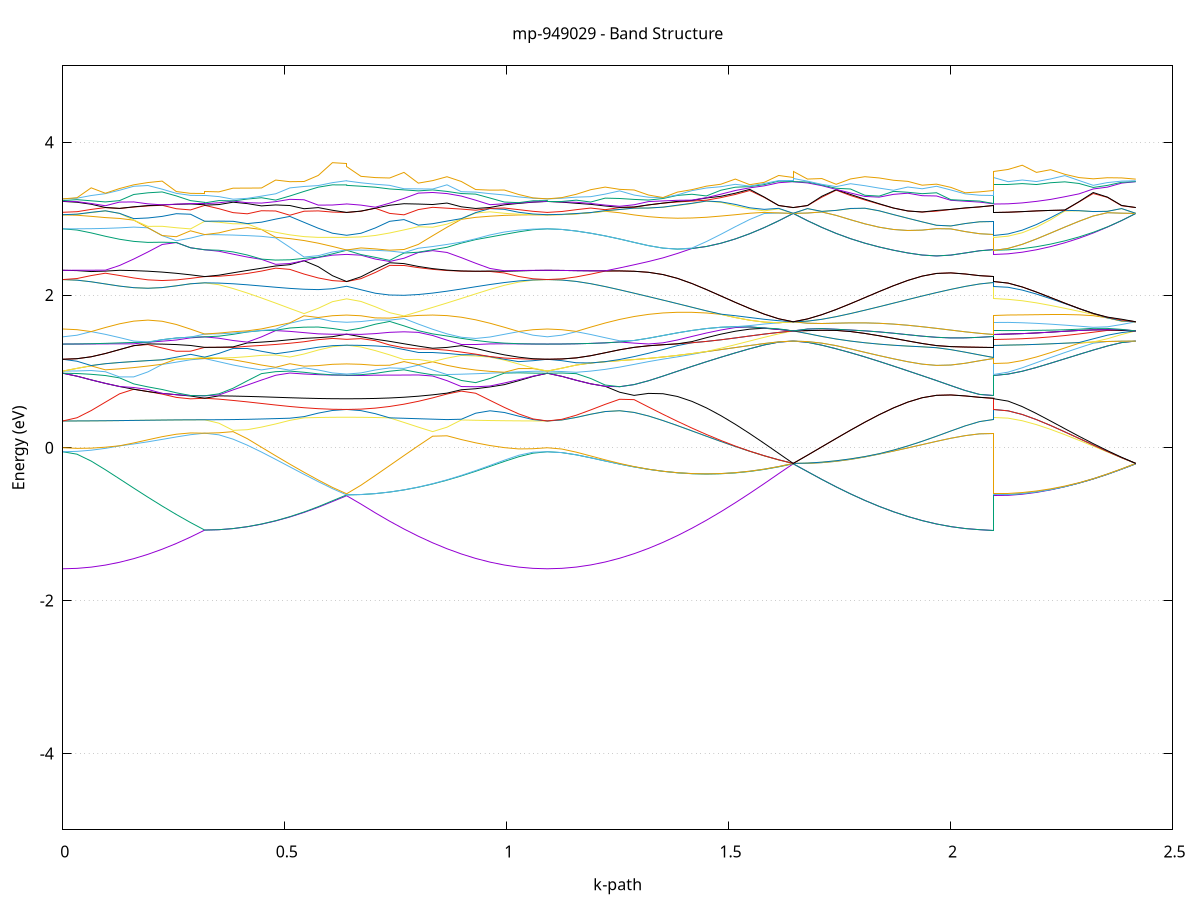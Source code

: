 set title 'mp-949029 - Band Structure'
set xlabel 'k-path'
set ylabel 'Energy (eV)'
set grid y
set yrange [-5:5]
set terminal png size 800,600
set output 'mp-949029_bands_gnuplot.png'
plot '-' using 1:2 with lines notitle, '-' using 1:2 with lines notitle, '-' using 1:2 with lines notitle, '-' using 1:2 with lines notitle, '-' using 1:2 with lines notitle, '-' using 1:2 with lines notitle, '-' using 1:2 with lines notitle, '-' using 1:2 with lines notitle, '-' using 1:2 with lines notitle, '-' using 1:2 with lines notitle, '-' using 1:2 with lines notitle, '-' using 1:2 with lines notitle, '-' using 1:2 with lines notitle, '-' using 1:2 with lines notitle, '-' using 1:2 with lines notitle, '-' using 1:2 with lines notitle, '-' using 1:2 with lines notitle, '-' using 1:2 with lines notitle, '-' using 1:2 with lines notitle, '-' using 1:2 with lines notitle, '-' using 1:2 with lines notitle, '-' using 1:2 with lines notitle, '-' using 1:2 with lines notitle, '-' using 1:2 with lines notitle, '-' using 1:2 with lines notitle, '-' using 1:2 with lines notitle, '-' using 1:2 with lines notitle, '-' using 1:2 with lines notitle, '-' using 1:2 with lines notitle, '-' using 1:2 with lines notitle, '-' using 1:2 with lines notitle, '-' using 1:2 with lines notitle, '-' using 1:2 with lines notitle, '-' using 1:2 with lines notitle, '-' using 1:2 with lines notitle, '-' using 1:2 with lines notitle, '-' using 1:2 with lines notitle, '-' using 1:2 with lines notitle, '-' using 1:2 with lines notitle, '-' using 1:2 with lines notitle, '-' using 1:2 with lines notitle, '-' using 1:2 with lines notitle, '-' using 1:2 with lines notitle, '-' using 1:2 with lines notitle, '-' using 1:2 with lines notitle, '-' using 1:2 with lines notitle, '-' using 1:2 with lines notitle, '-' using 1:2 with lines notitle, '-' using 1:2 with lines notitle, '-' using 1:2 with lines notitle, '-' using 1:2 with lines notitle, '-' using 1:2 with lines notitle, '-' using 1:2 with lines notitle, '-' using 1:2 with lines notitle, '-' using 1:2 with lines notitle, '-' using 1:2 with lines notitle, '-' using 1:2 with lines notitle, '-' using 1:2 with lines notitle, '-' using 1:2 with lines notitle, '-' using 1:2 with lines notitle, '-' using 1:2 with lines notitle, '-' using 1:2 with lines notitle, '-' using 1:2 with lines notitle, '-' using 1:2 with lines notitle, '-' using 1:2 with lines notitle, '-' using 1:2 with lines notitle, '-' using 1:2 with lines notitle, '-' using 1:2 with lines notitle
0.000000 -23.819712
0.031973 -23.819712
0.063946 -23.819612
0.095919 -23.819512
0.127892 -23.819312
0.159865 -23.819112
0.191837 -23.818912
0.223810 -23.818712
0.255783 -23.818512
0.287756 -23.818312
0.319729 -23.818112
0.319729 -23.818112
0.351702 -23.818112
0.383675 -23.818112
0.415648 -23.818012
0.447621 -23.818012
0.479594 -23.817912
0.511567 -23.817912
0.543540 -23.817812
0.575512 -23.817812
0.607485 -23.817812
0.639458 -23.817812
0.639458 -23.817812
0.671756 -23.817812
0.704053 -23.817812
0.736351 -23.817912
0.768648 -23.817912
0.800946 -23.818112
0.833243 -23.818212
0.865541 -23.818512
0.897838 -23.818812
0.930136 -23.819012
0.962433 -23.819312
0.994731 -23.819512
1.027029 -23.819612
1.059326 -23.819712
1.091624 -23.819712
1.091624 -23.819712
1.124199 -23.819712
1.156775 -23.819612
1.189351 -23.819412
1.221926 -23.819212
1.254502 -23.819012
1.287078 -23.818612
1.319654 -23.818312
1.352229 -23.817912
1.384805 -23.817412
1.417381 -23.817012
1.449956 -23.816512
1.482532 -23.816012
1.515108 -23.815512
1.547684 -23.815012
1.580259 -23.814512
1.612835 -23.814012
1.645411 -23.813512
1.645411 -23.813512
1.677708 -23.814012
1.710006 -23.814512
1.742303 -23.815012
1.774601 -23.815412
1.806898 -23.815912
1.839196 -23.816312
1.871493 -23.816712
1.903791 -23.817012
1.936088 -23.817412
1.968386 -23.817612
2.000683 -23.817812
2.032981 -23.818012
2.065278 -23.818112
2.097576 -23.818112
2.097576 -23.817812
2.129549 -23.817712
2.161522 -23.817612
2.193495 -23.817312
2.225468 -23.817012
2.257441 -23.816512
2.289413 -23.816012
2.321386 -23.815512
2.353359 -23.814812
2.385332 -23.814212
2.417305 -23.813512
e
0.000000 -23.817312
0.031973 -23.817312
0.063946 -23.817312
0.095919 -23.817412
0.127892 -23.817412
0.159865 -23.817512
0.191837 -23.817612
0.223810 -23.817712
0.255783 -23.817812
0.287756 -23.817912
0.319729 -23.818112
0.319729 -23.818112
0.351702 -23.818012
0.383675 -23.817912
0.415648 -23.817612
0.447621 -23.817312
0.479594 -23.816912
0.511567 -23.816412
0.543540 -23.815812
0.575512 -23.815212
0.607485 -23.814612
0.639458 -23.814012
0.639458 -23.814012
0.671756 -23.814512
0.704053 -23.815112
0.736351 -23.815612
0.768648 -23.816012
0.800946 -23.816412
0.833243 -23.816712
0.865541 -23.816912
0.897838 -23.817112
0.930136 -23.817212
0.962433 -23.817212
0.994731 -23.817312
1.027029 -23.817312
1.059326 -23.817312
1.091624 -23.817312
1.091624 -23.817312
1.124199 -23.817312
1.156775 -23.817312
1.189351 -23.817212
1.221926 -23.817112
1.254502 -23.816912
1.287078 -23.816812
1.319654 -23.816612
1.352229 -23.816412
1.384805 -23.816112
1.417381 -23.815912
1.449956 -23.815612
1.482532 -23.815312
1.515108 -23.815012
1.547684 -23.814612
1.580259 -23.814312
1.612835 -23.813912
1.645411 -23.813512
1.645411 -23.813512
1.677708 -23.814012
1.710006 -23.814512
1.742303 -23.815012
1.774601 -23.815412
1.806898 -23.815912
1.839196 -23.816312
1.871493 -23.816712
1.903791 -23.817012
1.936088 -23.817412
1.968386 -23.817612
2.000683 -23.817812
2.032981 -23.818012
2.065278 -23.818112
2.097576 -23.818112
2.097576 -23.814012
2.129549 -23.814012
2.161522 -23.814012
2.193495 -23.814012
2.225468 -23.813912
2.257441 -23.813912
2.289413 -23.813812
2.321386 -23.813712
2.353359 -23.813712
2.385332 -23.813612
2.417305 -23.813512
e
0.000000 -23.817312
0.031973 -23.817312
0.063946 -23.817212
0.095919 -23.817012
0.127892 -23.816712
0.159865 -23.816412
0.191837 -23.816012
0.223810 -23.815512
0.255783 -23.815012
0.287756 -23.814412
0.319729 -23.813812
0.319729 -23.813812
0.351702 -23.813812
0.383675 -23.813812
0.415648 -23.813812
0.447621 -23.813912
0.479594 -23.813912
0.511567 -23.813912
0.543540 -23.813912
0.575512 -23.814012
0.607485 -23.814012
0.639458 -23.814012
0.639458 -23.814012
0.671756 -23.814112
0.704053 -23.814412
0.736351 -23.814812
0.768648 -23.815212
0.800946 -23.815512
0.833243 -23.815912
0.865541 -23.816212
0.897838 -23.816512
0.930136 -23.816712
0.962433 -23.816912
0.994731 -23.817112
1.027029 -23.817212
1.059326 -23.817312
1.091624 -23.817312
1.091624 -23.817312
1.124199 -23.817312
1.156775 -23.817312
1.189351 -23.817212
1.221926 -23.817112
1.254502 -23.816912
1.287078 -23.816812
1.319654 -23.816612
1.352229 -23.816412
1.384805 -23.816112
1.417381 -23.815912
1.449956 -23.815612
1.482532 -23.815312
1.515108 -23.815012
1.547684 -23.814612
1.580259 -23.814312
1.612835 -23.813912
1.645411 -23.813512
1.645411 -23.813512
1.677708 -23.813512
1.710006 -23.813612
1.742303 -23.813612
1.774601 -23.813612
1.806898 -23.813612
1.839196 -23.813712
1.871493 -23.813712
1.903791 -23.813712
1.936088 -23.813712
1.968386 -23.813812
2.000683 -23.813812
2.032981 -23.813812
2.065278 -23.813812
2.097576 -23.813812
2.097576 -23.814012
2.129549 -23.814012
2.161522 -23.813912
2.193495 -23.813912
2.225468 -23.813812
2.257441 -23.813812
2.289413 -23.813712
2.321386 -23.813612
2.353359 -23.813612
2.385332 -23.813612
2.417305 -23.813512
e
0.000000 -23.810112
0.031973 -23.810112
0.063946 -23.810212
0.095919 -23.810412
0.127892 -23.810712
0.159865 -23.811012
0.191837 -23.811512
0.223810 -23.812012
0.255783 -23.812612
0.287756 -23.813212
0.319729 -23.813812
0.319729 -23.813812
0.351702 -23.813812
0.383675 -23.813812
0.415648 -23.813712
0.447621 -23.813712
0.479594 -23.813612
0.511567 -23.813612
0.543540 -23.813512
0.575512 -23.813512
0.607485 -23.813612
0.639458 -23.814012
0.639458 -23.814012
0.671756 -23.813412
0.704053 -23.812912
0.736351 -23.812412
0.768648 -23.812012
0.800946 -23.811712
0.833243 -23.811412
0.865541 -23.811112
0.897838 -23.810912
0.930136 -23.810712
0.962433 -23.810512
0.994731 -23.810312
1.027029 -23.810212
1.059326 -23.810212
1.091624 -23.810112
1.091624 -23.810112
1.124199 -23.810212
1.156775 -23.810212
1.189351 -23.810312
1.221926 -23.810412
1.254502 -23.810612
1.287078 -23.810712
1.319654 -23.810912
1.352229 -23.811112
1.384805 -23.811212
1.417381 -23.811412
1.449956 -23.811612
1.482532 -23.811812
1.515108 -23.812112
1.547684 -23.812412
1.580259 -23.812812
1.612835 -23.813212
1.645411 -23.813512
1.645411 -23.813512
1.677708 -23.813512
1.710006 -23.813612
1.742303 -23.813612
1.774601 -23.813612
1.806898 -23.813612
1.839196 -23.813712
1.871493 -23.813712
1.903791 -23.813712
1.936088 -23.813712
1.968386 -23.813812
2.000683 -23.813812
2.032981 -23.813812
2.065278 -23.813812
2.097576 -23.813812
2.097576 -23.814012
2.129549 -23.814012
2.161522 -23.813912
2.193495 -23.813912
2.225468 -23.813812
2.257441 -23.813812
2.289413 -23.813712
2.321386 -23.813612
2.353359 -23.813612
2.385332 -23.813612
2.417305 -23.813512
e
0.000000 -23.809312
0.031973 -23.809312
0.063946 -23.809412
0.095919 -23.809512
0.127892 -23.809512
0.159865 -23.809612
0.191837 -23.809612
0.223810 -23.809612
0.255783 -23.809612
0.287756 -23.809612
0.319729 -23.809512
0.319729 -23.809512
0.351702 -23.809612
0.383675 -23.809812
0.415648 -23.810012
0.447621 -23.810412
0.479594 -23.810812
0.511567 -23.811312
0.543540 -23.811812
0.575512 -23.812412
0.607485 -23.812912
0.639458 -23.813112
0.639458 -23.813112
0.671756 -23.812912
0.704053 -23.812612
0.736351 -23.812312
0.768648 -23.811912
0.800946 -23.811412
0.833243 -23.811012
0.865541 -23.810612
0.897838 -23.810312
0.930136 -23.810012
0.962433 -23.809712
0.994731 -23.809512
1.027029 -23.809412
1.059326 -23.809312
1.091624 -23.809312
1.091624 -23.809312
1.124199 -23.809312
1.156775 -23.809412
1.189351 -23.809512
1.221926 -23.809612
1.254502 -23.809812
1.287078 -23.810012
1.319654 -23.810212
1.352229 -23.810412
1.384805 -23.810712
1.417381 -23.811012
1.449956 -23.811412
1.482532 -23.811712
1.515108 -23.812112
1.547684 -23.812412
1.580259 -23.812812
1.612835 -23.813212
1.645411 -23.813512
1.645411 -23.813512
1.677708 -23.813112
1.710006 -23.812612
1.742303 -23.812212
1.774601 -23.811812
1.806898 -23.811412
1.839196 -23.811012
1.871493 -23.810712
1.903791 -23.810412
1.936088 -23.810212
1.968386 -23.810012
2.000683 -23.809812
2.032981 -23.809712
2.065278 -23.809612
2.097576 -23.809512
2.097576 -23.813112
2.129549 -23.813112
2.161522 -23.813112
2.193495 -23.813112
2.225468 -23.813212
2.257441 -23.813212
2.289413 -23.813312
2.321386 -23.813312
2.353359 -23.813412
2.385332 -23.813512
2.417305 -23.813512
e
0.000000 -23.809312
0.031973 -23.809312
0.063946 -23.809312
0.095919 -23.809312
0.127892 -23.809312
0.159865 -23.809312
0.191837 -23.809312
0.223810 -23.809412
0.255783 -23.809412
0.287756 -23.809512
0.319729 -23.809512
0.319729 -23.809512
0.351702 -23.809512
0.383675 -23.809612
0.415648 -23.809612
0.447621 -23.809612
0.479594 -23.809612
0.511567 -23.809612
0.543540 -23.809712
0.575512 -23.809712
0.607485 -23.809712
0.639458 -23.809712
0.639458 -23.809712
0.671756 -23.809712
0.704053 -23.809712
0.736351 -23.809612
0.768648 -23.809612
0.800946 -23.809512
0.833243 -23.809512
0.865541 -23.809412
0.897838 -23.809412
0.930136 -23.809312
0.962433 -23.809312
0.994731 -23.809312
1.027029 -23.809312
1.059326 -23.809312
1.091624 -23.809312
1.091624 -23.809312
1.124199 -23.809312
1.156775 -23.809412
1.189351 -23.809512
1.221926 -23.809612
1.254502 -23.809812
1.287078 -23.810012
1.319654 -23.810212
1.352229 -23.810412
1.384805 -23.810712
1.417381 -23.811012
1.449956 -23.811412
1.482532 -23.811712
1.515108 -23.812112
1.547684 -23.812412
1.580259 -23.812712
1.612835 -23.813112
1.645411 -23.813512
1.645411 -23.813512
1.677708 -23.813112
1.710006 -23.812612
1.742303 -23.812212
1.774601 -23.811812
1.806898 -23.811412
1.839196 -23.811012
1.871493 -23.810712
1.903791 -23.810412
1.936088 -23.810212
1.968386 -23.810012
2.000683 -23.809812
2.032981 -23.809712
2.065278 -23.809612
2.097576 -23.809512
2.097576 -23.809712
2.129549 -23.809712
2.161522 -23.809712
2.193495 -23.809812
2.225468 -23.810112
2.257441 -23.810512
2.289413 -23.811012
2.321386 -23.811612
2.353359 -23.812212
2.385332 -23.812912
2.417305 -23.813512
e
0.000000 -23.809312
0.031973 -23.809312
0.063946 -23.809312
0.095919 -23.809312
0.127892 -23.809312
0.159865 -23.809312
0.191837 -23.809312
0.223810 -23.809312
0.255783 -23.809312
0.287756 -23.809312
0.319729 -23.809312
0.319729 -23.809312
0.351702 -23.809312
0.383675 -23.809312
0.415648 -23.809412
0.447621 -23.809412
0.479594 -23.809512
0.511567 -23.809512
0.543540 -23.809612
0.575512 -23.809612
0.607485 -23.809712
0.639458 -23.809712
0.639458 -23.809712
0.671756 -23.809712
0.704053 -23.809712
0.736351 -23.809612
0.768648 -23.809612
0.800946 -23.809512
0.833243 -23.809412
0.865541 -23.809412
0.897838 -23.809312
0.930136 -23.809312
0.962433 -23.809312
0.994731 -23.809312
1.027029 -23.809312
1.059326 -23.809312
1.091624 -23.809312
1.091624 -23.809312
1.124199 -23.809312
1.156775 -23.809312
1.189351 -23.809212
1.221926 -23.809212
1.254502 -23.809312
1.287078 -23.809312
1.319654 -23.809412
1.352229 -23.809512
1.384805 -23.809612
1.417381 -23.809712
1.449956 -23.809812
1.482532 -23.809912
1.515108 -23.810012
1.547684 -23.810012
1.580259 -23.810112
1.612835 -23.810112
1.645411 -23.810112
1.645411 -23.810112
1.677708 -23.810112
1.710006 -23.810112
1.742303 -23.810012
1.774601 -23.809912
1.806898 -23.809912
1.839196 -23.809812
1.871493 -23.809712
1.903791 -23.809612
1.936088 -23.809512
1.968386 -23.809412
2.000683 -23.809412
2.032981 -23.809312
2.065278 -23.809312
2.097576 -23.809312
2.097576 -23.809712
2.129549 -23.809712
2.161522 -23.809712
2.193495 -23.809812
2.225468 -23.809812
2.257441 -23.809912
2.289413 -23.810012
2.321386 -23.810012
2.353359 -23.810112
2.385332 -23.810112
2.417305 -23.810112
e
0.000000 -23.809112
0.031973 -23.809112
0.063946 -23.809112
0.095919 -23.809112
0.127892 -23.809212
0.159865 -23.809212
0.191837 -23.809312
0.223810 -23.809312
0.255783 -23.809312
0.287756 -23.809312
0.319729 -23.809312
0.319729 -23.809312
0.351702 -23.809312
0.383675 -23.809312
0.415648 -23.809312
0.447621 -23.809312
0.479594 -23.809312
0.511567 -23.809312
0.543540 -23.809312
0.575512 -23.809312
0.607485 -23.809312
0.639458 -23.809312
0.639458 -23.809312
0.671756 -23.809312
0.704053 -23.809312
0.736351 -23.809312
0.768648 -23.809312
0.800946 -23.809312
0.833243 -23.809312
0.865541 -23.809312
0.897838 -23.809312
0.930136 -23.809212
0.962433 -23.809212
0.994731 -23.809112
1.027029 -23.809112
1.059326 -23.809112
1.091624 -23.809112
1.091624 -23.809112
1.124199 -23.809112
1.156775 -23.809112
1.189351 -23.809112
1.221926 -23.809212
1.254502 -23.809212
1.287078 -23.809212
1.319654 -23.809312
1.352229 -23.809412
1.384805 -23.809512
1.417381 -23.809612
1.449956 -23.809712
1.482532 -23.809812
1.515108 -23.809912
1.547684 -23.810012
1.580259 -23.810112
1.612835 -23.810112
1.645411 -23.810112
1.645411 -23.810112
1.677708 -23.810112
1.710006 -23.810112
1.742303 -23.810012
1.774601 -23.809912
1.806898 -23.809912
1.839196 -23.809812
1.871493 -23.809712
1.903791 -23.809612
1.936088 -23.809512
1.968386 -23.809412
2.000683 -23.809312
2.032981 -23.809312
2.065278 -23.809312
2.097576 -23.809312
2.097576 -23.809312
2.129549 -23.809312
2.161522 -23.809512
2.193495 -23.809812
2.225468 -23.809812
2.257441 -23.809912
2.289413 -23.810012
2.321386 -23.810012
2.353359 -23.810112
2.385332 -23.810112
2.417305 -23.810112
e
0.000000 -10.737312
0.031973 -10.737312
0.063946 -10.737512
0.095919 -10.737812
0.127892 -10.738112
0.159865 -10.738312
0.191837 -10.738412
0.223810 -10.738312
0.255783 -10.738012
0.287756 -10.737612
0.319729 -10.736912
0.319729 -10.736912
0.351702 -10.737012
0.383675 -10.737412
0.415648 -10.737912
0.447621 -10.738512
0.479594 -10.739212
0.511567 -10.739912
0.543540 -10.740512
0.575512 -10.740912
0.607485 -10.741212
0.639458 -10.741312
0.639458 -10.741312
0.671756 -10.741212
0.704053 -10.740912
0.736351 -10.740512
0.768648 -10.739812
0.800946 -10.739112
0.833243 -10.738412
0.865541 -10.737612
0.897838 -10.737012
0.930136 -10.736612
0.962433 -10.736412
0.994731 -10.736512
1.027029 -10.736812
1.059326 -10.737112
1.091624 -10.737312
1.091624 -10.737312
1.124199 -10.736912
1.156775 -10.735912
1.189351 -10.734212
1.221926 -10.731812
1.254502 -10.728812
1.287078 -10.725112
1.319654 -10.720812
1.352229 -10.716012
1.384805 -10.710612
1.417381 -10.704812
1.449956 -10.698612
1.482532 -10.692012
1.515108 -10.685212
1.547684 -10.678412
1.580259 -10.671612
1.612835 -10.665312
1.645411 -10.659112
1.645411 -10.659112
1.677708 -10.666512
1.710006 -10.674612
1.742303 -10.682812
1.774601 -10.691012
1.806898 -10.698912
1.839196 -10.706312
1.871493 -10.713112
1.903791 -10.719212
1.936088 -10.724512
1.968386 -10.728912
2.000683 -10.732412
2.032981 -10.734912
2.065278 -10.736412
2.097576 -10.736912
2.097576 -10.741312
2.129549 -10.740212
2.161522 -10.737012
2.193495 -10.731712
2.225468 -10.724512
2.257441 -10.715512
2.289413 -10.705112
2.321386 -10.693712
2.353359 -10.681712
2.385332 -10.669812
2.417305 -10.659112
e
0.000000 -10.737312
0.031973 -10.736612
0.063946 -10.734812
0.095919 -10.733112
0.127892 -10.732312
0.159865 -10.732512
0.191837 -10.733212
0.223810 -10.734112
0.255783 -10.735112
0.287756 -10.736112
0.319729 -10.736912
0.319729 -10.736912
0.351702 -10.735812
0.383675 -10.732512
0.415648 -10.727012
0.447621 -10.719612
0.479594 -10.710412
0.511567 -10.699612
0.543540 -10.687512
0.575512 -10.674612
0.607485 -10.661512
0.639458 -10.657612
0.639458 -10.657612
0.671756 -10.658012
0.704053 -10.667812
0.736351 -10.677612
0.768648 -10.687012
0.800946 -10.695912
0.833243 -10.704112
0.865541 -10.711612
0.897838 -10.718212
0.930136 -10.723912
0.962433 -10.728712
0.994731 -10.732412
1.027029 -10.735112
1.059326 -10.736712
1.091624 -10.737312
1.091624 -10.737312
1.124199 -10.736912
1.156775 -10.735912
1.189351 -10.734212
1.221926 -10.731812
1.254502 -10.728712
1.287078 -10.725112
1.319654 -10.720812
1.352229 -10.716012
1.384805 -10.710612
1.417381 -10.704812
1.449956 -10.698612
1.482532 -10.692012
1.515108 -10.685212
1.547684 -10.678412
1.580259 -10.671612
1.612835 -10.665112
1.645411 -10.659112
1.645411 -10.659112
1.677708 -10.666512
1.710006 -10.674612
1.742303 -10.682812
1.774601 -10.691012
1.806898 -10.698912
1.839196 -10.706312
1.871493 -10.713112
1.903791 -10.719212
1.936088 -10.724512
1.968386 -10.728912
2.000683 -10.732412
2.032981 -10.734912
2.065278 -10.736412
2.097576 -10.736912
2.097576 -10.657612
2.129549 -10.657712
2.161522 -10.657912
2.193495 -10.658212
2.225468 -10.658512
2.257441 -10.658812
2.289413 -10.658912
2.321386 -10.659512
2.353359 -10.659712
2.385332 -10.659612
2.417305 -10.659112
e
0.000000 -10.723512
0.031973 -10.723212
0.063946 -10.722112
0.095919 -10.719012
0.127892 -10.713112
0.159865 -10.704612
0.191837 -10.694112
0.223810 -10.682012
0.255783 -10.668812
0.287756 -10.666212
0.319729 -10.666212
0.319729 -10.666212
0.351702 -10.666012
0.383675 -10.665512
0.415648 -10.664712
0.447621 -10.663712
0.479594 -10.662512
0.511567 -10.661112
0.543540 -10.659812
0.575512 -10.658712
0.607485 -10.657912
0.639458 -10.657612
0.639458 -10.657612
0.671756 -10.658012
0.704053 -10.666112
0.736351 -10.674512
0.768648 -10.682812
0.800946 -10.690612
0.833243 -10.697812
0.865541 -10.704312
0.897838 -10.709912
0.930136 -10.714612
0.962433 -10.718312
0.994731 -10.720812
1.027029 -10.722412
1.059326 -10.723212
1.091624 -10.723512
1.091624 -10.723512
1.124199 -10.723212
1.156775 -10.722512
1.189351 -10.721212
1.221926 -10.719512
1.254502 -10.717312
1.287078 -10.714612
1.319654 -10.711412
1.352229 -10.707812
1.384805 -10.703712
1.417381 -10.699212
1.449956 -10.694312
1.482532 -10.689012
1.515108 -10.683412
1.547684 -10.677612
1.580259 -10.671512
1.612835 -10.665112
1.645411 -10.659112
1.645411 -10.659112
1.677708 -10.659112
1.710006 -10.658912
1.742303 -10.658612
1.774601 -10.658212
1.806898 -10.657812
1.839196 -10.657312
1.871493 -10.657112
1.903791 -10.657712
1.936088 -10.659612
1.968386 -10.661712
2.000683 -10.663612
2.032981 -10.665012
2.065278 -10.665912
2.097576 -10.666212
2.097576 -10.657612
2.129549 -10.657712
2.161522 -10.657912
2.193495 -10.658212
2.225468 -10.658512
2.257441 -10.658812
2.289413 -10.658912
2.321386 -10.659012
2.353359 -10.659112
2.385332 -10.659112
2.417305 -10.659112
e
0.000000 -10.669112
0.031973 -10.669012
0.063946 -10.668812
0.095919 -10.668412
0.127892 -10.668012
0.159865 -10.667512
0.191837 -10.667112
0.223810 -10.666712
0.255783 -10.666412
0.287756 -10.666212
0.319729 -10.666212
0.319729 -10.666212
0.351702 -10.665812
0.383675 -10.664512
0.415648 -10.662512
0.447621 -10.660012
0.479594 -10.656912
0.511567 -10.655112
0.543540 -10.656212
0.575512 -10.656912
0.607485 -10.657412
0.639458 -10.653212
0.639458 -10.653212
0.671756 -10.657912
0.704053 -10.658612
0.736351 -10.659712
0.768648 -10.661012
0.800946 -10.662412
0.833243 -10.663712
0.865541 -10.665012
0.897838 -10.666112
0.930136 -10.667012
0.962433 -10.667712
0.994731 -10.668312
1.027029 -10.668712
1.059326 -10.669012
1.091624 -10.669112
1.091624 -10.669112
1.124199 -10.668812
1.156775 -10.668212
1.189351 -10.667012
1.221926 -10.665512
1.254502 -10.663612
1.287078 -10.661512
1.319654 -10.659112
1.352229 -10.656712
1.384805 -10.654212
1.417381 -10.651912
1.449956 -10.649912
1.482532 -10.648412
1.515108 -10.647812
1.547684 -10.648412
1.580259 -10.650512
1.612835 -10.654212
1.645411 -10.659112
1.645411 -10.659112
1.677708 -10.659112
1.710006 -10.658912
1.742303 -10.658612
1.774601 -10.658212
1.806898 -10.657812
1.839196 -10.657312
1.871493 -10.657112
1.903791 -10.657712
1.936088 -10.659612
1.968386 -10.661712
2.000683 -10.663612
2.032981 -10.665012
2.065278 -10.665912
2.097576 -10.666212
2.097576 -10.653212
2.129549 -10.653512
2.161522 -10.654412
2.193495 -10.655612
2.225468 -10.656812
2.257441 -10.657912
2.289413 -10.658912
2.321386 -10.659012
2.353359 -10.659112
2.385332 -10.659112
2.417305 -10.659112
e
0.000000 -10.669112
0.031973 -10.669012
0.063946 -10.668812
0.095919 -10.668412
0.127892 -10.668012
0.159865 -10.667512
0.191837 -10.667112
0.223810 -10.666712
0.255783 -10.666412
0.287756 -10.654812
0.319729 -10.649912
0.319729 -10.649912
0.351702 -10.650112
0.383675 -10.650712
0.415648 -10.651712
0.447621 -10.652812
0.479594 -10.654012
0.511567 -10.653712
0.543540 -10.652312
0.575512 -10.652312
0.607485 -10.652312
0.639458 -10.651012
0.639458 -10.651012
0.671756 -10.657412
0.704053 -10.657012
0.736351 -10.656312
0.768648 -10.655312
0.800946 -10.654012
0.833243 -10.654812
0.865541 -10.657412
0.897838 -10.660012
0.930136 -10.662412
0.962433 -10.664612
0.994731 -10.666512
1.027029 -10.667912
1.059326 -10.668812
1.091624 -10.669112
1.091624 -10.669112
1.124199 -10.668812
1.156775 -10.668212
1.189351 -10.667012
1.221926 -10.665512
1.254502 -10.663612
1.287078 -10.661512
1.319654 -10.659112
1.352229 -10.656712
1.384805 -10.654212
1.417381 -10.651912
1.449956 -10.649912
1.482532 -10.648412
1.515108 -10.647812
1.547684 -10.648412
1.580259 -10.650512
1.612835 -10.654212
1.645411 -10.659112
1.645411 -10.659112
1.677708 -10.652912
1.710006 -10.648412
1.742303 -10.646012
1.774601 -10.645712
1.806898 -10.647112
1.839196 -10.649412
1.871493 -10.651712
1.903791 -10.653012
1.936088 -10.653012
1.968386 -10.652312
2.000683 -10.651512
2.032981 -10.650712
2.065278 -10.650112
2.097576 -10.649912
2.097576 -10.651012
2.129549 -10.651112
2.161522 -10.651512
2.193495 -10.652112
2.225468 -10.653012
2.257441 -10.654012
2.289413 -10.655112
2.321386 -10.656312
2.353359 -10.657412
2.385332 -10.658412
2.417305 -10.659112
e
0.000000 -10.669112
0.031973 -10.668512
0.063946 -10.666812
0.095919 -10.664012
0.127892 -10.660312
0.159865 -10.655612
0.191837 -10.650112
0.223810 -10.648812
0.255783 -10.649412
0.287756 -10.649812
0.319729 -10.649912
0.319729 -10.649912
0.351702 -10.650112
0.383675 -10.650712
0.415648 -10.651312
0.447621 -10.651712
0.479594 -10.652112
0.511567 -10.652212
0.543540 -10.650512
0.575512 -10.647412
0.607485 -10.644812
0.639458 -10.643212
0.639458 -10.643212
0.671756 -10.642412
0.704053 -10.644312
0.736351 -10.646812
0.768648 -10.649512
0.800946 -10.652212
0.833243 -10.652612
0.865541 -10.653212
0.897838 -10.657112
0.930136 -10.660512
0.962433 -10.663512
0.994731 -10.665912
1.027029 -10.667612
1.059326 -10.668712
1.091624 -10.669112
1.091624 -10.669112
1.124199 -10.668812
1.156775 -10.667912
1.189351 -10.666512
1.221926 -10.664512
1.254502 -10.662112
1.287078 -10.659312
1.319654 -10.656212
1.352229 -10.652812
1.384805 -10.649312
1.417381 -10.646012
1.449956 -10.645412
1.482532 -10.644712
1.515108 -10.644512
1.547684 -10.645512
1.580259 -10.648512
1.612835 -10.653412
1.645411 -10.659112
1.645411 -10.659112
1.677708 -10.652912
1.710006 -10.648412
1.742303 -10.646012
1.774601 -10.645712
1.806898 -10.647112
1.839196 -10.649412
1.871493 -10.651712
1.903791 -10.653012
1.936088 -10.653012
1.968386 -10.652312
2.000683 -10.651512
2.032981 -10.650712
2.065278 -10.650112
2.097576 -10.649912
2.097576 -10.643212
2.129549 -10.642812
2.161522 -10.641712
2.193495 -10.640912
2.225468 -10.640912
2.257441 -10.641012
2.289413 -10.641612
2.321386 -10.642912
2.353359 -10.645712
2.385332 -10.650912
2.417305 -10.659112
e
0.000000 -10.642812
0.031973 -10.643012
0.063946 -10.643712
0.095919 -10.644712
0.127892 -10.645812
0.159865 -10.647012
0.191837 -10.648012
0.223810 -10.648812
0.255783 -10.649412
0.287756 -10.649812
0.319729 -10.640812
0.319729 -10.640812
0.351702 -10.640712
0.383675 -10.640512
0.415648 -10.640112
0.447621 -10.639612
0.479594 -10.639012
0.511567 -10.638512
0.543540 -10.638312
0.575512 -10.638712
0.607485 -10.639912
0.639458 -10.643212
0.639458 -10.643212
0.671756 -10.639612
0.704053 -10.636612
0.736351 -10.637712
0.768648 -10.640912
0.800946 -10.644912
0.833243 -10.649112
0.865541 -10.651112
0.897838 -10.649412
0.930136 -10.647812
0.962433 -10.646212
0.994731 -10.644812
1.027029 -10.643712
1.059326 -10.643012
1.091624 -10.642812
1.091624 -10.642812
1.124199 -10.643012
1.156775 -10.643412
1.189351 -10.644112
1.221926 -10.644912
1.254502 -10.645712
1.287078 -10.646312
1.319654 -10.646612
1.352229 -10.646712
1.384805 -10.646512
1.417381 -10.645712
1.449956 -10.642212
1.482532 -10.638812
1.515108 -10.635712
1.547684 -10.632912
1.580259 -10.630612
1.612835 -10.629212
1.645411 -10.628812
1.645411 -10.628812
1.677708 -10.629012
1.710006 -10.629712
1.742303 -10.630412
1.774601 -10.630512
1.806898 -10.630312
1.839196 -10.630412
1.871493 -10.631312
1.903791 -10.632912
1.936088 -10.634712
1.968386 -10.636412
2.000683 -10.638112
2.032981 -10.639512
2.065278 -10.640412
2.097576 -10.640812
2.097576 -10.643212
2.129549 -10.642812
2.161522 -10.641712
2.193495 -10.640012
2.225468 -10.637912
2.257441 -10.635612
2.289413 -10.633412
2.321386 -10.631412
2.353359 -10.629912
2.385332 -10.629012
2.417305 -10.628812
e
0.000000 -10.642812
0.031973 -10.643012
0.063946 -10.643712
0.095919 -10.644712
0.127892 -10.645812
0.159865 -10.647012
0.191837 -10.648012
0.223810 -10.643912
0.255783 -10.637212
0.287756 -10.630012
0.319729 -10.640812
0.319729 -10.640812
0.351702 -10.640212
0.383675 -10.638512
0.415648 -10.636212
0.447621 -10.633412
0.479594 -10.630512
0.511567 -10.628212
0.543540 -10.627612
0.575512 -10.629212
0.607485 -10.635412
0.639458 -10.641112
0.639458 -10.641112
0.671756 -10.635912
0.704053 -10.627512
0.736351 -10.626612
0.768648 -10.629412
0.800946 -10.632712
0.833243 -10.635712
0.865541 -10.638212
0.897838 -10.640112
0.930136 -10.641512
0.962433 -10.642212
0.994731 -10.642612
1.027029 -10.642812
1.059326 -10.642812
1.091624 -10.642812
1.091624 -10.642812
1.124199 -10.642712
1.156775 -10.642412
1.189351 -10.642012
1.221926 -10.641312
1.254502 -10.640312
1.287078 -10.639112
1.319654 -10.637712
1.352229 -10.635912
1.384805 -10.633912
1.417381 -10.631612
1.449956 -10.629212
1.482532 -10.626712
1.515108 -10.624112
1.547684 -10.627012
1.580259 -10.628712
1.612835 -10.628912
1.645411 -10.628812
1.645411 -10.628812
1.677708 -10.629012
1.710006 -10.629712
1.742303 -10.630412
1.774601 -10.630512
1.806898 -10.630312
1.839196 -10.630412
1.871493 -10.631312
1.903791 -10.632912
1.936088 -10.634712
1.968386 -10.636412
2.000683 -10.638112
2.032981 -10.639512
2.065278 -10.640412
2.097576 -10.640812
2.097576 -10.641112
2.129549 -10.641012
2.161522 -10.641012
2.193495 -10.640012
2.225468 -10.637912
2.257441 -10.635612
2.289413 -10.633412
2.321386 -10.631412
2.353359 -10.629912
2.385332 -10.629012
2.417305 -10.628812
e
0.000000 -10.642812
0.031973 -10.642312
0.063946 -10.640912
0.095919 -10.638612
0.127892 -10.635612
0.159865 -10.632112
0.191837 -10.628112
0.223810 -10.623912
0.255783 -10.620112
0.287756 -10.627512
0.319729 -10.622512
0.319729 -10.622512
0.351702 -10.622612
0.383675 -10.622812
0.415648 -10.623312
0.447621 -10.624012
0.479594 -10.624912
0.511567 -10.625712
0.543540 -10.626012
0.575512 -10.625312
0.607485 -10.625512
0.639458 -10.625912
0.639458 -10.625912
0.671756 -10.625512
0.704053 -10.624212
0.736351 -10.623312
0.768648 -10.624412
0.800946 -10.626712
0.833243 -10.629312
0.865541 -10.632012
0.897838 -10.634612
0.930136 -10.636912
0.962433 -10.638912
0.994731 -10.640612
1.027029 -10.641812
1.059326 -10.642512
1.091624 -10.642812
1.091624 -10.642812
1.124199 -10.642712
1.156775 -10.642412
1.189351 -10.642012
1.221926 -10.641312
1.254502 -10.640312
1.287078 -10.639112
1.319654 -10.637712
1.352229 -10.635912
1.384805 -10.633912
1.417381 -10.631612
1.449956 -10.629212
1.482532 -10.626712
1.515108 -10.624112
1.547684 -10.621712
1.580259 -10.619312
1.612835 -10.617012
1.645411 -10.614812
1.645411 -10.614812
1.677708 -10.617212
1.710006 -10.618912
1.742303 -10.620512
1.774601 -10.622112
1.806898 -10.623612
1.839196 -10.624712
1.871493 -10.624912
1.903791 -10.624512
1.936088 -10.623912
1.968386 -10.623412
2.000683 -10.623012
2.032981 -10.622712
2.065278 -10.622612
2.097576 -10.622512
2.097576 -10.625912
2.129549 -10.625512
2.161522 -10.624312
2.193495 -10.622612
2.225468 -10.621612
2.257441 -10.620612
2.289413 -10.619612
2.321386 -10.619612
2.353359 -10.619012
2.385332 -10.617712
2.417305 -10.614812
e
0.000000 -10.603412
0.031973 -10.603312
0.063946 -10.603212
0.095919 -10.602912
0.127892 -10.602512
0.159865 -10.603512
0.191837 -10.604912
0.223810 -10.606412
0.255783 -10.614912
0.287756 -10.616812
0.319729 -10.622512
0.319729 -10.622512
0.351702 -10.622612
0.383675 -10.622712
0.415648 -10.622812
0.447621 -10.623012
0.479594 -10.623012
0.511567 -10.622612
0.543540 -10.622512
0.575512 -10.624312
0.607485 -10.624112
0.639458 -10.623312
0.639458 -10.623312
0.671756 -10.623812
0.704053 -10.623812
0.736351 -10.622312
0.768648 -10.620012
0.800946 -10.617312
0.833243 -10.614412
0.865541 -10.611512
0.897838 -10.608712
0.930136 -10.606212
0.962433 -10.604312
0.994731 -10.603412
1.027029 -10.603312
1.059326 -10.603412
1.091624 -10.603412
1.091624 -10.603412
1.124199 -10.603312
1.156775 -10.603112
1.189351 -10.602712
1.221926 -10.602412
1.254502 -10.604212
1.287078 -10.606912
1.319654 -10.609412
1.352229 -10.611612
1.384805 -10.613412
1.417381 -10.614912
1.449956 -10.616012
1.482532 -10.618912
1.515108 -10.623512
1.547684 -10.621712
1.580259 -10.619312
1.612835 -10.617012
1.645411 -10.614812
1.645411 -10.614812
1.677708 -10.617212
1.710006 -10.618912
1.742303 -10.620512
1.774601 -10.622112
1.806898 -10.623612
1.839196 -10.624712
1.871493 -10.624912
1.903791 -10.624512
1.936088 -10.623912
1.968386 -10.623412
2.000683 -10.623012
2.032981 -10.622712
2.065278 -10.622612
2.097576 -10.622512
2.097576 -10.623312
2.129549 -10.623212
2.161522 -10.622812
2.193495 -10.622312
2.225468 -10.621612
2.257441 -10.620612
2.289413 -10.619412
2.321386 -10.618012
2.353359 -10.616512
2.385332 -10.615312
2.417305 -10.614812
e
0.000000 -10.603412
0.031973 -10.603212
0.063946 -10.602812
0.095919 -10.602412
0.127892 -10.602512
0.159865 -10.603512
0.191837 -10.604912
0.223810 -10.606212
0.255783 -10.607312
0.287756 -10.610112
0.319729 -10.608612
0.319729 -10.608612
0.351702 -10.610412
0.383675 -10.612112
0.415648 -10.613512
0.447621 -10.615212
0.479594 -10.617712
0.511567 -10.620212
0.543540 -10.621412
0.575512 -10.621312
0.607485 -10.622712
0.639458 -10.623312
0.639458 -10.623312
0.671756 -10.623112
0.704053 -10.623112
0.736351 -10.618312
0.768648 -10.612512
0.800946 -10.608112
0.833243 -10.606512
0.865541 -10.604912
0.897838 -10.603112
0.930136 -10.601212
0.962433 -10.601212
0.994731 -10.602012
1.027029 -10.602712
1.059326 -10.603212
1.091624 -10.603412
1.091624 -10.603412
1.124199 -10.603312
1.156775 -10.603112
1.189351 -10.602712
1.221926 -10.602412
1.254502 -10.602112
1.287078 -10.602112
1.319654 -10.602212
1.352229 -10.602412
1.384805 -10.605612
1.417381 -10.609612
1.449956 -10.614112
1.482532 -10.616712
1.515108 -10.617112
1.547684 -10.617412
1.580259 -10.617312
1.612835 -10.616612
1.645411 -10.614812
1.645411 -10.614812
1.677708 -10.615112
1.710006 -10.615812
1.742303 -10.616612
1.774601 -10.617312
1.806898 -10.617612
1.839196 -10.617712
1.871493 -10.617412
1.903791 -10.616912
1.936088 -10.616012
1.968386 -10.614812
2.000683 -10.613312
2.032981 -10.611612
2.065278 -10.610012
2.097576 -10.608612
2.097576 -10.623312
2.129549 -10.623212
2.161522 -10.622812
2.193495 -10.622312
2.225468 -10.620712
2.257441 -10.619512
2.289413 -10.619412
2.321386 -10.618012
2.353359 -10.616512
2.385332 -10.615312
2.417305 -10.614812
e
0.000000 -10.603412
0.031973 -10.603212
0.063946 -10.602812
0.095919 -10.602412
0.127892 -10.602512
0.159865 -10.602012
0.191837 -10.601512
0.223810 -10.606212
0.255783 -10.607312
0.287756 -10.608012
0.319729 -10.608612
0.319729 -10.608612
0.351702 -10.608912
0.383675 -10.610512
0.415648 -10.612712
0.447621 -10.614512
0.479594 -10.615112
0.511567 -10.615512
0.543540 -10.616012
0.575512 -10.616812
0.607485 -10.617912
0.639458 -10.618712
0.639458 -10.618712
0.671756 -10.617912
0.704053 -10.616212
0.736351 -10.613212
0.768648 -10.609912
0.800946 -10.607712
0.833243 -10.603912
0.865541 -10.601412
0.897838 -10.600412
0.930136 -10.600512
0.962433 -10.600712
0.994731 -10.601812
1.027029 -10.602612
1.059326 -10.603212
1.091624 -10.603412
1.091624 -10.603412
1.124199 -10.603212
1.156775 -10.602512
1.189351 -10.601512
1.221926 -10.601512
1.254502 -10.602112
1.287078 -10.602112
1.319654 -10.602212
1.352229 -10.602412
1.384805 -10.602512
1.417381 -10.602512
1.449956 -10.602412
1.482532 -10.602212
1.515108 -10.603912
1.547684 -10.606912
1.580259 -10.609812
1.612835 -10.612412
1.645411 -10.614812
1.645411 -10.614812
1.677708 -10.615112
1.710006 -10.615812
1.742303 -10.616612
1.774601 -10.617312
1.806898 -10.617612
1.839196 -10.617712
1.871493 -10.617412
1.903791 -10.616912
1.936088 -10.616012
1.968386 -10.614812
2.000683 -10.613312
2.032981 -10.611612
2.065278 -10.610012
2.097576 -10.608612
2.097576 -10.618712
2.129549 -10.618712
2.161522 -10.618812
2.193495 -10.619012
2.225468 -10.619312
2.257441 -10.618912
2.289413 -10.617312
2.321386 -10.616212
2.353359 -10.615412
2.385332 -10.615012
2.417305 -10.614812
e
0.000000 -10.594012
0.031973 -10.594512
0.063946 -10.595512
0.095919 -10.596712
0.127892 -10.597412
0.159865 -10.597212
0.191837 -10.599212
0.223810 -10.600812
0.255783 -10.602312
0.287756 -10.608012
0.319729 -10.608212
0.319729 -10.608212
0.351702 -10.608612
0.383675 -10.608712
0.415648 -10.608912
0.447621 -10.609112
0.479594 -10.609312
0.511567 -10.609712
0.543540 -10.610312
0.575512 -10.610712
0.607485 -10.610112
0.639458 -10.609712
0.639458 -10.609712
0.671756 -10.609912
0.704053 -10.608612
0.736351 -10.606812
0.768648 -10.604612
0.800946 -10.600112
0.833243 -10.596412
0.865541 -10.597312
0.897838 -10.598412
0.930136 -10.599612
0.962433 -10.599312
0.994731 -10.597412
1.027029 -10.595812
1.059326 -10.594512
1.091624 -10.594012
1.091624 -10.594012
1.124199 -10.594712
1.156775 -10.596512
1.189351 -10.598812
1.221926 -10.600512
1.254502 -10.599612
1.287078 -10.599412
1.319654 -10.600312
1.352229 -10.602412
1.384805 -10.602512
1.417381 -10.602512
1.449956 -10.602412
1.482532 -10.602212
1.515108 -10.603912
1.547684 -10.606912
1.580259 -10.609812
1.612835 -10.612412
1.645411 -10.614812
1.645411 -10.614812
1.677708 -10.611412
1.710006 -10.607212
1.742303 -10.603212
1.774601 -10.602712
1.806898 -10.603312
1.839196 -10.603912
1.871493 -10.604412
1.903791 -10.604812
1.936088 -10.605212
1.968386 -10.605512
2.000683 -10.605812
2.032981 -10.606312
2.065278 -10.607212
2.097576 -10.608212
2.097576 -10.609712
2.129549 -10.609912
2.161522 -10.610612
2.193495 -10.611512
2.225468 -10.612412
2.257441 -10.613212
2.289413 -10.613812
2.321386 -10.614212
2.353359 -10.614512
2.385332 -10.614612
2.417305 -10.614812
e
0.000000 -10.594012
0.031973 -10.594512
0.063946 -10.595512
0.095919 -10.596712
0.127892 -10.597412
0.159865 -10.597212
0.191837 -10.596512
0.223810 -10.597012
0.255783 -10.600712
0.287756 -10.604612
0.319729 -10.608212
0.319729 -10.608212
0.351702 -10.606412
0.383675 -10.604412
0.415648 -10.602812
0.447621 -10.601612
0.479594 -10.601112
0.511567 -10.601312
0.543540 -10.601812
0.575512 -10.602412
0.607485 -10.603212
0.639458 -10.602912
0.639458 -10.602912
0.671756 -10.604412
0.704053 -10.606312
0.736351 -10.604012
0.768648 -10.596912
0.800946 -10.595512
0.833243 -10.596312
0.865541 -10.597212
0.897838 -10.598012
0.930136 -10.598412
0.962433 -10.598312
0.994731 -10.597312
1.027029 -10.595712
1.059326 -10.594512
1.091624 -10.594012
1.091624 -10.594012
1.124199 -10.594212
1.156775 -10.594612
1.189351 -10.595112
1.221926 -10.595612
1.254502 -10.596012
1.287078 -10.596212
1.319654 -10.596312
1.352229 -10.596412
1.384805 -10.596712
1.417381 -10.597412
1.449956 -10.598712
1.482532 -10.600812
1.515108 -10.601512
1.547684 -10.603612
1.580259 -10.608012
1.612835 -10.611812
1.645411 -10.614812
1.645411 -10.614812
1.677708 -10.611412
1.710006 -10.607212
1.742303 -10.603212
1.774601 -10.602712
1.806898 -10.603312
1.839196 -10.603912
1.871493 -10.604412
1.903791 -10.604812
1.936088 -10.605212
1.968386 -10.605512
2.000683 -10.605812
2.032981 -10.606312
2.065278 -10.607212
2.097576 -10.608212
2.097576 -10.602912
2.129549 -10.602912
2.161522 -10.602912
2.193495 -10.602812
2.225468 -10.602712
2.257441 -10.602512
2.289413 -10.602212
2.321386 -10.601712
2.353359 -10.602112
2.385332 -10.609512
2.417305 -10.614812
e
0.000000 -10.594012
0.031973 -10.594112
0.063946 -10.594312
0.095919 -10.594512
0.127892 -10.594912
0.159865 -10.595412
0.191837 -10.596512
0.223810 -10.596612
0.255783 -10.600212
0.287756 -10.599412
0.319729 -10.598712
0.319729 -10.598712
0.351702 -10.598512
0.383675 -10.598112
0.415648 -10.597412
0.447621 -10.596512
0.479594 -10.595612
0.511567 -10.594812
0.543540 -10.596312
0.575512 -10.601412
0.607485 -10.602812
0.639458 -10.602912
0.639458 -10.602912
0.671756 -10.601712
0.704053 -10.599312
0.736351 -10.596612
0.768648 -10.594812
0.800946 -10.595412
0.833243 -10.595512
0.865541 -10.593512
0.897838 -10.593612
0.930136 -10.593712
0.962433 -10.593812
0.994731 -10.593912
1.027029 -10.594012
1.059326 -10.594012
1.091624 -10.594012
1.091624 -10.594012
1.124199 -10.594212
1.156775 -10.594612
1.189351 -10.595112
1.221926 -10.595612
1.254502 -10.596012
1.287078 -10.596212
1.319654 -10.596312
1.352229 -10.596412
1.384805 -10.596712
1.417381 -10.597412
1.449956 -10.598712
1.482532 -10.600812
1.515108 -10.601512
1.547684 -10.601012
1.580259 -10.600612
1.612835 -10.600312
1.645411 -10.600312
1.645411 -10.600312
1.677708 -10.600412
1.710006 -10.600712
1.742303 -10.600412
1.774601 -10.598512
1.806898 -10.597512
1.839196 -10.596812
1.871493 -10.596212
1.903791 -10.595712
1.936088 -10.595412
1.968386 -10.595612
2.000683 -10.596512
2.032981 -10.597612
2.065278 -10.598412
2.097576 -10.598712
2.097576 -10.602912
2.129549 -10.602912
2.161522 -10.602912
2.193495 -10.602812
2.225468 -10.602712
2.257441 -10.602512
2.289413 -10.602212
2.321386 -10.601712
2.353359 -10.601112
2.385332 -10.600612
2.417305 -10.600312
e
0.000000 -10.584012
0.031973 -10.584312
0.063946 -10.585112
0.095919 -10.586512
0.127892 -10.588412
0.159865 -10.593212
0.191837 -10.596012
0.223810 -10.595812
0.255783 -10.597312
0.287756 -10.598012
0.319729 -10.598712
0.319729 -10.598712
0.351702 -10.598312
0.383675 -10.597412
0.415648 -10.596412
0.447621 -10.595412
0.479594 -10.594712
0.511567 -10.594312
0.543540 -10.594212
0.575512 -10.593712
0.607485 -10.595012
0.639458 -10.597212
0.639458 -10.597212
0.671756 -10.595112
0.704053 -10.593712
0.736351 -10.594112
0.768648 -10.594712
0.800946 -10.593212
0.833243 -10.593412
0.865541 -10.591512
0.897838 -10.589212
0.930136 -10.587212
0.962433 -10.585712
0.994731 -10.584812
1.027029 -10.584412
1.059326 -10.584112
1.091624 -10.584012
1.091624 -10.584012
1.124199 -10.583912
1.156775 -10.583712
1.189351 -10.583512
1.221926 -10.583512
1.254502 -10.584112
1.287078 -10.585412
1.319654 -10.586812
1.352229 -10.588612
1.384805 -10.590612
1.417381 -10.592712
1.449956 -10.594612
1.482532 -10.596312
1.515108 -10.598712
1.547684 -10.601012
1.580259 -10.600612
1.612835 -10.600312
1.645411 -10.600312
1.645411 -10.600312
1.677708 -10.600412
1.710006 -10.600712
1.742303 -10.600412
1.774601 -10.598512
1.806898 -10.597512
1.839196 -10.596812
1.871493 -10.596212
1.903791 -10.595712
1.936088 -10.595412
1.968386 -10.595612
2.000683 -10.596512
2.032981 -10.597612
2.065278 -10.598412
2.097576 -10.598712
2.097576 -10.597212
2.129549 -10.597212
2.161522 -10.597112
2.193495 -10.596912
2.225468 -10.596612
2.257441 -10.596112
2.289413 -10.597012
2.321386 -10.598112
2.353359 -10.601112
2.385332 -10.600612
2.417305 -10.600312
e
0.000000 -10.584012
0.031973 -10.583612
0.063946 -10.582612
0.095919 -10.584312
0.127892 -10.588312
0.159865 -10.590812
0.191837 -10.593712
0.223810 -10.595812
0.255783 -10.595312
0.287756 -10.594912
0.319729 -10.594812
0.319729 -10.594812
0.351702 -10.594812
0.383675 -10.594912
0.415648 -10.594912
0.447621 -10.594612
0.479594 -10.594012
0.511567 -10.593512
0.543540 -10.593912
0.575512 -10.593612
0.607485 -10.593412
0.639458 -10.593412
0.639458 -10.593412
0.671756 -10.593412
0.704053 -10.593712
0.736351 -10.594112
0.768648 -10.594012
0.800946 -10.591912
0.833243 -10.591412
0.865541 -10.590812
0.897838 -10.588112
0.930136 -10.585412
0.962433 -10.583612
0.994731 -10.583012
1.027029 -10.583312
1.059326 -10.583812
1.091624 -10.584012
1.091624 -10.584012
1.124199 -10.583912
1.156775 -10.583712
1.189351 -10.583512
1.221926 -10.583512
1.254502 -10.584112
1.287078 -10.585212
1.319654 -10.586812
1.352229 -10.588612
1.384805 -10.590612
1.417381 -10.592712
1.449956 -10.594612
1.482532 -10.596312
1.515108 -10.597712
1.547684 -10.598912
1.580259 -10.599812
1.612835 -10.600212
1.645411 -10.600312
1.645411 -10.600312
1.677708 -10.600112
1.710006 -10.599612
1.742303 -10.598712
1.774601 -10.596312
1.806898 -10.594112
1.839196 -10.593212
1.871493 -10.593012
1.903791 -10.593412
1.936088 -10.594012
1.968386 -10.594712
2.000683 -10.594812
2.032981 -10.594812
2.065278 -10.594812
2.097576 -10.594812
2.097576 -10.593412
2.129549 -10.593412
2.161522 -10.593712
2.193495 -10.594312
2.225468 -10.595012
2.257441 -10.595912
2.289413 -10.597012
2.321386 -10.598112
2.353359 -10.599112
2.385332 -10.600012
2.417305 -10.600312
e
0.000000 -10.584012
0.031973 -10.583612
0.063946 -10.582612
0.095919 -10.581412
0.127892 -10.580112
0.159865 -10.579012
0.191837 -10.579112
0.223810 -10.590912
0.255783 -10.595212
0.287756 -10.594912
0.319729 -10.594812
0.319729 -10.594812
0.351702 -10.594712
0.383675 -10.594612
0.415648 -10.594412
0.447621 -10.594212
0.479594 -10.593912
0.511567 -10.593212
0.543540 -10.593212
0.575512 -10.593112
0.607485 -10.593412
0.639458 -10.593312
0.639458 -10.593312
0.671756 -10.593412
0.704053 -10.593012
0.736351 -10.593112
0.768648 -10.593112
0.800946 -10.591512
0.833243 -10.589812
0.865541 -10.588112
0.897838 -10.586712
0.930136 -10.585312
0.962433 -10.583512
0.994731 -10.581812
1.027029 -10.582612
1.059326 -10.583612
1.091624 -10.584012
1.091624 -10.584012
1.124199 -10.583612
1.156775 -10.582812
1.189351 -10.581912
1.221926 -10.582412
1.254502 -10.583912
1.287078 -10.585212
1.319654 -10.586312
1.352229 -10.586712
1.384805 -10.586912
1.417381 -10.587212
1.449956 -10.589012
1.482532 -10.593612
1.515108 -10.597712
1.547684 -10.598912
1.580259 -10.599812
1.612835 -10.600212
1.645411 -10.600312
1.645411 -10.600312
1.677708 -10.600112
1.710006 -10.599612
1.742303 -10.598712
1.774601 -10.596312
1.806898 -10.594112
1.839196 -10.593212
1.871493 -10.593012
1.903791 -10.593412
1.936088 -10.594012
1.968386 -10.594712
2.000683 -10.594812
2.032981 -10.594812
2.065278 -10.594812
2.097576 -10.594812
2.097576 -10.593312
2.129549 -10.593412
2.161522 -10.593712
2.193495 -10.594312
2.225468 -10.595012
2.257441 -10.595912
2.289413 -10.595412
2.321386 -10.595212
2.353359 -10.599112
2.385332 -10.600012
2.417305 -10.600312
e
0.000000 -10.579112
0.031973 -10.579712
0.063946 -10.581412
0.095919 -10.581412
0.127892 -10.580112
0.159865 -10.579012
0.191837 -10.578212
0.223810 -10.577612
0.255783 -10.577312
0.287756 -10.577012
0.319729 -10.577012
0.319729 -10.577012
0.351702 -10.577312
0.383675 -10.578412
0.415648 -10.580312
0.447621 -10.582812
0.479594 -10.586212
0.511567 -10.590612
0.543540 -10.592412
0.575512 -10.592312
0.607485 -10.593012
0.639458 -10.593312
0.639458 -10.593312
0.671756 -10.593012
0.704053 -10.592112
0.736351 -10.590412
0.768648 -10.590712
0.800946 -10.587512
0.833243 -10.585012
0.865541 -10.583712
0.897838 -10.582712
0.930136 -10.582212
0.962433 -10.581812
0.994731 -10.581412
1.027029 -10.580312
1.059326 -10.579412
1.091624 -10.579112
1.091624 -10.579112
1.124199 -10.579312
1.156775 -10.580012
1.189351 -10.581012
1.221926 -10.581312
1.254502 -10.581412
1.287078 -10.581712
1.319654 -10.582012
1.352229 -10.583012
1.384805 -10.584412
1.417381 -10.586012
1.449956 -10.587712
1.482532 -10.589412
1.515108 -10.590812
1.547684 -10.591712
1.580259 -10.592012
1.612835 -10.591712
1.645411 -10.590912
1.645411 -10.590912
1.677708 -10.591612
1.710006 -10.591912
1.742303 -10.591512
1.774601 -10.590212
1.806898 -10.587712
1.839196 -10.585012
1.871493 -10.583112
1.903791 -10.581712
1.936088 -10.580412
1.968386 -10.579312
2.000683 -10.578312
2.032981 -10.577612
2.065278 -10.577112
2.097576 -10.577012
2.097576 -10.593312
2.129549 -10.593412
2.161522 -10.593312
2.193495 -10.593212
2.225468 -10.593012
2.257441 -10.592812
2.289413 -10.592612
2.321386 -10.594412
2.353359 -10.593212
2.385332 -10.592012
2.417305 -10.590912
e
0.000000 -10.579112
0.031973 -10.579012
0.063946 -10.578912
0.095919 -10.578612
0.127892 -10.578212
0.159865 -10.577712
0.191837 -10.578212
0.223810 -10.577612
0.255783 -10.577312
0.287756 -10.577012
0.319729 -10.577012
0.319729 -10.577012
0.351702 -10.576912
0.383675 -10.576812
0.415648 -10.578412
0.447621 -10.580612
0.479594 -10.583112
0.511567 -10.585812
0.543540 -10.588212
0.575512 -10.590512
0.607485 -10.593012
0.639458 -10.593012
0.639458 -10.593012
0.671756 -10.593012
0.704053 -10.591012
0.736351 -10.590412
0.768648 -10.588512
0.800946 -10.586712
0.833243 -10.579012
0.865541 -10.576712
0.897838 -10.577712
0.930136 -10.578812
0.962433 -10.580112
0.994731 -10.581012
1.027029 -10.580012
1.059326 -10.579312
1.091624 -10.579112
1.091624 -10.579112
1.124199 -10.579212
1.156775 -10.579612
1.189351 -10.580212
1.221926 -10.580912
1.254502 -10.581412
1.287078 -10.581712
1.319654 -10.582012
1.352229 -10.582412
1.384805 -10.583012
1.417381 -10.583812
1.449956 -10.584712
1.482532 -10.585912
1.515108 -10.587212
1.547684 -10.588912
1.580259 -10.590412
1.612835 -10.591112
1.645411 -10.590912
1.645411 -10.590912
1.677708 -10.591612
1.710006 -10.591912
1.742303 -10.591512
1.774601 -10.590212
1.806898 -10.587712
1.839196 -10.585012
1.871493 -10.583112
1.903791 -10.581712
1.936088 -10.580412
1.968386 -10.579312
2.000683 -10.578312
2.032981 -10.577612
2.065278 -10.577112
2.097576 -10.577012
2.097576 -10.593012
2.129549 -10.592812
2.161522 -10.592112
2.193495 -10.591312
2.225468 -10.590712
2.257441 -10.591212
2.289413 -10.592312
2.321386 -10.592312
2.353359 -10.591912
2.385332 -10.591512
2.417305 -10.590912
e
0.000000 -10.579112
0.031973 -10.579012
0.063946 -10.578912
0.095919 -10.578612
0.127892 -10.578212
0.159865 -10.577712
0.191837 -10.577112
0.223810 -10.576412
0.255783 -10.575912
0.287756 -10.575512
0.319729 -10.575412
0.319729 -10.575412
0.351702 -10.575712
0.383675 -10.576712
0.415648 -10.576312
0.447621 -10.575912
0.479594 -10.575412
0.511567 -10.576012
0.543540 -10.584212
0.575512 -10.589712
0.607485 -10.589912
0.639458 -10.589912
0.639458 -10.589912
0.671756 -10.590012
0.704053 -10.590212
0.736351 -10.586512
0.768648 -10.581512
0.800946 -10.575912
0.833243 -10.575912
0.865541 -10.576612
0.897838 -10.577212
0.930136 -10.577712
0.962433 -10.578212
0.994731 -10.578612
1.027029 -10.578912
1.059326 -10.579012
1.091624 -10.579112
1.091624 -10.579112
1.124199 -10.579212
1.156775 -10.579612
1.189351 -10.580212
1.221926 -10.580912
1.254502 -10.581112
1.287078 -10.581312
1.319654 -10.582012
1.352229 -10.582412
1.384805 -10.583012
1.417381 -10.583812
1.449956 -10.584712
1.482532 -10.585912
1.515108 -10.587212
1.547684 -10.588912
1.580259 -10.590412
1.612835 -10.591112
1.645411 -10.590912
1.645411 -10.590912
1.677708 -10.590512
1.710006 -10.589112
1.742303 -10.587812
1.774601 -10.586612
1.806898 -10.585412
1.839196 -10.584112
1.871493 -10.582512
1.903791 -10.580712
1.936088 -10.579112
1.968386 -10.577812
2.000683 -10.576812
2.032981 -10.576012
2.065278 -10.575512
2.097576 -10.575412
2.097576 -10.589912
2.129549 -10.589912
2.161522 -10.590112
2.193495 -10.590312
2.225468 -10.590412
2.257441 -10.589712
2.289413 -10.589312
2.321386 -10.589212
2.353359 -10.589512
2.385332 -10.590212
2.417305 -10.590912
e
0.000000 -10.539712
0.031973 -10.540912
0.063946 -10.544512
0.095919 -10.550412
0.127892 -10.558312
0.159865 -10.568012
0.191837 -10.577112
0.223810 -10.576412
0.255783 -10.575912
0.287756 -10.575512
0.319729 -10.575412
0.319729 -10.575412
0.351702 -10.575312
0.383675 -10.575212
0.415648 -10.575012
0.447621 -10.574812
0.479594 -10.574512
0.511567 -10.574812
0.543540 -10.574312
0.575512 -10.573912
0.607485 -10.573612
0.639458 -10.573612
0.639458 -10.573612
0.671756 -10.573612
0.704053 -10.573912
0.736351 -10.574312
0.768648 -10.574712
0.800946 -10.575312
0.833243 -10.575912
0.865541 -10.570712
0.897838 -10.563012
0.930136 -10.556212
0.962433 -10.550412
0.994731 -10.545812
1.027029 -10.542512
1.059326 -10.540412
1.091624 -10.539712
1.091624 -10.539712
1.124199 -10.540312
1.156775 -10.541812
1.189351 -10.544312
1.221926 -10.547712
1.254502 -10.551912
1.287078 -10.556812
1.319654 -10.562212
1.352229 -10.568112
1.384805 -10.574112
1.417381 -10.579912
1.449956 -10.584312
1.482532 -10.585912
1.515108 -10.586712
1.547684 -10.587712
1.580259 -10.589012
1.612835 -10.590212
1.645411 -10.590912
1.645411 -10.590912
1.677708 -10.590512
1.710006 -10.589112
1.742303 -10.587812
1.774601 -10.586612
1.806898 -10.585412
1.839196 -10.584112
1.871493 -10.582512
1.903791 -10.580712
1.936088 -10.579112
1.968386 -10.577812
2.000683 -10.576812
2.032981 -10.576012
2.065278 -10.575512
2.097576 -10.575412
2.097576 -10.573612
2.129549 -10.573912
2.161522 -10.574712
2.193495 -10.576212
2.225468 -10.578112
2.257441 -10.580512
2.289413 -10.583112
2.321386 -10.585812
2.353359 -10.588912
2.385332 -10.590212
2.417305 -10.590912
e
0.000000 -10.539712
0.031973 -10.539812
0.063946 -10.539812
0.095919 -10.539912
0.127892 -10.540012
0.159865 -10.540112
0.191837 -10.540312
0.223810 -10.540412
0.255783 -10.540512
0.287756 -10.540512
0.319729 -10.540512
0.319729 -10.540512
0.351702 -10.541712
0.383675 -10.545112
0.415648 -10.550712
0.447621 -10.558012
0.479594 -10.566812
0.511567 -10.574212
0.543540 -10.573912
0.575512 -10.573712
0.607485 -10.573612
0.639458 -10.573612
0.639458 -10.573612
0.671756 -10.573612
0.704053 -10.573812
0.736351 -10.574112
0.768648 -10.574612
0.800946 -10.575212
0.833243 -10.570112
0.865541 -10.564112
0.897838 -10.558412
0.930136 -10.553112
0.962433 -10.548512
0.994731 -10.544712
1.027029 -10.542012
1.059326 -10.540312
1.091624 -10.539712
1.091624 -10.539712
1.124199 -10.540112
1.156775 -10.541312
1.189351 -10.543212
1.221926 -10.545912
1.254502 -10.549212
1.287078 -10.553112
1.319654 -10.557512
1.352229 -10.562412
1.384805 -10.567512
1.417381 -10.572612
1.449956 -10.577512
1.482532 -10.581812
1.515108 -10.585212
1.547684 -10.587412
1.580259 -10.589012
1.612835 -10.590212
1.645411 -10.590912
1.645411 -10.590912
1.677708 -10.590012
1.710006 -10.588812
1.742303 -10.586912
1.774601 -10.583812
1.806898 -10.579312
1.839196 -10.573412
1.871493 -10.566912
1.903791 -10.560612
1.936088 -10.554812
1.968386 -10.549912
2.000683 -10.545912
2.032981 -10.542912
2.065278 -10.541112
2.097576 -10.540512
2.097576 -10.573612
2.129549 -10.573912
2.161522 -10.574712
2.193495 -10.576212
2.225468 -10.578112
2.257441 -10.580512
2.289413 -10.583112
2.321386 -10.585812
2.353359 -10.588312
2.385332 -10.590212
2.417305 -10.590912
e
0.000000 -10.539712
0.031973 -10.539812
0.063946 -10.539812
0.095919 -10.539912
0.127892 -10.540012
0.159865 -10.540112
0.191837 -10.540312
0.223810 -10.540412
0.255783 -10.540512
0.287756 -10.540512
0.319729 -10.540512
0.319729 -10.540512
0.351702 -10.540612
0.383675 -10.540612
0.415648 -10.540712
0.447621 -10.540912
0.479594 -10.541012
0.511567 -10.541112
0.543540 -10.541312
0.575512 -10.541412
0.607485 -10.541512
0.639458 -10.541512
0.639458 -10.541512
0.671756 -10.541512
0.704053 -10.541412
0.736351 -10.541312
0.768648 -10.541112
0.800946 -10.540912
0.833243 -10.540712
0.865541 -10.540512
0.897838 -10.540412
0.930136 -10.540212
0.962433 -10.540012
0.994731 -10.539912
1.027029 -10.539812
1.059326 -10.539812
1.091624 -10.539712
1.091624 -10.539712
1.124199 -10.540112
1.156775 -10.541312
1.189351 -10.543212
1.221926 -10.545912
1.254502 -10.549212
1.287078 -10.553112
1.319654 -10.557512
1.352229 -10.562412
1.384805 -10.567512
1.417381 -10.572612
1.449956 -10.577512
1.482532 -10.581812
1.515108 -10.585212
1.547684 -10.587412
1.580259 -10.588812
1.612835 -10.589912
1.645411 -10.590912
1.645411 -10.590912
1.677708 -10.590012
1.710006 -10.588812
1.742303 -10.586912
1.774601 -10.583812
1.806898 -10.579312
1.839196 -10.573412
1.871493 -10.566912
1.903791 -10.560612
1.936088 -10.554812
1.968386 -10.549912
2.000683 -10.545912
2.032981 -10.542912
2.065278 -10.541112
2.097576 -10.540512
2.097576 -10.541512
2.129549 -10.542612
2.161522 -10.546012
2.193495 -10.551512
2.225468 -10.558912
2.257441 -10.567712
2.289413 -10.577212
2.321386 -10.585312
2.353359 -10.588312
2.385332 -10.590112
2.417305 -10.590912
e
0.000000 -1.583312
0.031973 -1.577912
0.063946 -1.561812
0.095919 -1.535112
0.127892 -1.498012
0.159865 -1.450812
0.191837 -1.393812
0.223810 -1.327312
0.255783 -1.252012
0.287756 -1.168212
0.319729 -1.076712
0.319729 -1.076712
0.351702 -1.071812
0.383675 -1.057312
0.415648 -1.033112
0.447621 -0.999612
0.479594 -0.957012
0.511567 -0.905612
0.543540 -0.845812
0.575512 -0.778212
0.607485 -0.703412
0.639458 -0.627212
0.639458 -0.627212
0.671756 -0.736312
0.704053 -0.851312
0.736351 -0.960412
0.768648 -1.062612
0.800946 -1.157212
0.833243 -1.243512
0.865541 -1.321112
0.897838 -1.389312
0.930136 -1.447812
0.962433 -1.496212
0.994731 -1.534112
1.027029 -1.561412
1.059326 -1.577812
1.091624 -1.583312
1.091624 -1.583312
1.124199 -1.577712
1.156775 -1.561012
1.189351 -1.533212
1.221926 -1.494612
1.254502 -1.445412
1.287078 -1.385812
1.319654 -1.316212
1.352229 -1.237212
1.384805 -1.149012
1.417381 -1.052512
1.449956 -0.948112
1.482532 -0.836612
1.515108 -0.718812
1.547684 -0.595712
1.580259 -0.468312
1.612835 -0.337812
1.645411 -0.209112
1.645411 -0.209112
1.677708 -0.311412
1.710006 -0.413612
1.742303 -0.511112
1.774601 -0.602912
1.806898 -0.688312
1.839196 -0.766612
1.871493 -0.837112
1.903791 -0.899212
1.936088 -0.952612
1.968386 -0.996912
2.000683 -1.031612
2.032981 -1.056612
2.065278 -1.071612
2.097576 -1.076712
2.097576 -0.627212
2.129549 -0.622312
2.161522 -0.607712
2.193495 -0.583712
2.225468 -0.550712
2.257441 -0.509312
2.289413 -0.461412
2.321386 -0.407612
2.353359 -0.346712
2.385332 -0.279612
2.417305 -0.209112
e
0.000000 -0.051312
0.031973 -0.083212
0.063946 -0.173512
0.095919 -0.286812
0.127892 -0.406712
0.159865 -0.527512
0.191837 -0.646512
0.223810 -0.762012
0.255783 -0.872812
0.287756 -0.977912
0.319729 -1.076712
0.319729 -1.076712
0.351702 -1.071712
0.383675 -1.056712
0.415648 -1.031912
0.447621 -0.997512
0.479594 -0.953712
0.511567 -0.901012
0.543540 -0.839712
0.575512 -0.770312
0.607485 -0.693312
0.639458 -0.616212
0.639458 -0.616212
0.671756 -0.612012
0.704053 -0.599612
0.736351 -0.578912
0.768648 -0.550912
0.800946 -0.515512
0.833243 -0.472812
0.865541 -0.423312
0.897838 -0.367812
0.930136 -0.307112
0.962433 -0.242912
0.994731 -0.177912
1.027029 -0.117112
1.059326 -0.070012
1.091624 -0.051312
1.091624 -0.051312
1.124199 -0.062412
1.156775 -0.091612
1.189351 -0.130412
1.221926 -0.172212
1.254502 -0.212812
1.287078 -0.249712
1.319654 -0.281412
1.352229 -0.307412
1.384805 -0.327112
1.417381 -0.339112
1.449956 -0.343212
1.482532 -0.339612
1.515108 -0.328212
1.547684 -0.309212
1.580259 -0.282712
1.612835 -0.248912
1.645411 -0.209112
1.645411 -0.209112
1.677708 -0.311412
1.710006 -0.413612
1.742303 -0.511112
1.774601 -0.602912
1.806898 -0.688312
1.839196 -0.766612
1.871493 -0.837112
1.903791 -0.899212
1.936088 -0.952612
1.968386 -0.996912
2.000683 -1.031612
2.032981 -1.056612
2.065278 -1.071612
2.097576 -1.076712
2.097576 -0.616212
2.129549 -0.611812
2.161522 -0.598612
2.193495 -0.576712
2.225468 -0.546412
2.257441 -0.507912
2.289413 -0.461412
2.321386 -0.407612
2.353359 -0.346712
2.385332 -0.279612
2.417305 -0.209112
e
0.000000 -0.051312
0.031973 -0.046212
0.063946 -0.031212
0.095919 -0.007012
0.127892 0.025188
0.159865 0.050588
0.191837 0.078888
0.223810 0.110288
0.255783 0.142588
0.287756 0.171788
0.319729 0.191588
0.319729 0.191588
0.351702 0.170188
0.383675 0.113388
0.415648 0.034888
0.447621 -0.055312
0.479594 -0.151312
0.511567 -0.249312
0.543540 -0.347012
0.575512 -0.442512
0.607485 -0.534312
0.639458 -0.616212
0.639458 -0.616212
0.671756 -0.610912
0.704053 -0.598812
0.736351 -0.578812
0.768648 -0.550212
0.800946 -0.513712
0.833243 -0.469712
0.865541 -0.418712
0.897838 -0.361112
0.930136 -0.298012
0.962433 -0.230712
0.994731 -0.161712
1.027029 -0.097512
1.059326 -0.057312
1.091624 -0.051312
1.091624 -0.051312
1.124199 -0.062412
1.156775 -0.091612
1.189351 -0.130412
1.221926 -0.172212
1.254502 -0.212812
1.287078 -0.249712
1.319654 -0.281412
1.352229 -0.306912
1.384805 -0.325612
1.417381 -0.337012
1.449956 -0.340812
1.482532 -0.336912
1.515108 -0.325212
1.547684 -0.305912
1.580259 -0.279112
1.612835 -0.245112
1.645411 -0.204212
1.645411 -0.204212
1.677708 -0.203812
1.710006 -0.194012
1.742303 -0.176712
1.774601 -0.151712
1.806898 -0.119212
1.839196 -0.081612
1.871493 -0.042512
1.903791 -0.001012
1.936088 0.042088
1.968386 0.084988
2.000683 0.125288
2.032981 0.159488
2.065278 0.183088
2.097576 0.191588
2.097576 -0.616212
2.129549 -0.611812
2.161522 -0.598612
2.193495 -0.576712
2.225468 -0.546412
2.257441 -0.507912
2.289413 -0.460112
2.321386 -0.404612
2.353359 -0.345112
2.385332 -0.278212
2.417305 -0.204212
e
0.000000 0.001088
0.031973 -0.006912
0.063946 -0.004212
0.095919 0.008188
0.127892 0.026788
0.159865 0.063688
0.191837 0.105288
0.223810 0.145688
0.255783 0.178088
0.287756 0.194788
0.319729 0.191588
0.319729 0.191588
0.351702 0.196788
0.383675 0.211788
0.415648 0.119688
0.447621 0.007588
0.479594 -0.104212
0.511567 -0.213812
0.543540 -0.319912
0.575512 -0.421612
0.607485 -0.517912
0.639458 -0.601612
0.639458 -0.601612
0.671756 -0.489512
0.704053 -0.361812
0.736351 -0.232012
0.768648 -0.101712
0.800946 0.027188
0.833243 0.152288
0.865541 0.157488
0.897838 0.108188
0.930136 0.065388
0.962433 0.029988
0.994731 0.002588
1.027029 -0.014512
1.059326 -0.011812
1.091624 0.001088
1.091624 0.001088
1.124199 -0.015712
1.156775 -0.056612
1.189351 -0.106612
1.221926 -0.157212
1.254502 -0.204112
1.287078 -0.245412
1.319654 -0.280112
1.352229 -0.306912
1.384805 -0.325612
1.417381 -0.337012
1.449956 -0.340812
1.482532 -0.336912
1.515108 -0.325212
1.547684 -0.305912
1.580259 -0.279112
1.612835 -0.245112
1.645411 -0.204212
1.645411 -0.204212
1.677708 -0.203812
1.710006 -0.194012
1.742303 -0.176712
1.774601 -0.151712
1.806898 -0.119212
1.839196 -0.081612
1.871493 -0.042512
1.903791 -0.001012
1.936088 0.042088
1.968386 0.084988
2.000683 0.125288
2.032981 0.159488
2.065278 0.183088
2.097576 0.191588
2.097576 -0.601612
2.129549 -0.597612
2.161522 -0.585412
2.193495 -0.565212
2.225468 -0.537012
2.257441 -0.500712
2.289413 -0.456612
2.321386 -0.404112
2.353359 -0.342212
2.385332 -0.275212
2.417305 -0.204212
e
0.000000 0.351688
0.031973 0.351988
0.063946 0.352988
0.095919 0.354488
0.127892 0.356488
0.159865 0.358888
0.191837 0.361288
0.223810 0.363588
0.255783 0.365488
0.287756 0.366688
0.319729 0.367188
0.319729 0.367188
0.351702 0.322488
0.383675 0.228588
0.415648 0.237288
0.447621 0.271188
0.479594 0.312588
0.511567 0.359388
0.543540 0.392788
0.575512 0.396988
0.607485 0.399788
0.639458 0.400688
0.639458 0.400688
0.671756 0.399688
0.704053 0.396888
0.736351 0.392488
0.768648 0.332288
0.800946 0.271188
0.833243 0.212188
0.865541 0.270088
0.897838 0.364788
0.930136 0.360588
0.962433 0.357288
0.994731 0.354788
1.027029 0.353088
1.059326 0.351988
1.091624 0.351688
1.091624 0.351688
1.124199 0.364588
1.156775 0.397988
1.189351 0.439788
1.221926 0.474888
1.254502 0.485688
1.287078 0.463388
1.319654 0.416688
1.352229 0.356788
1.384805 0.290588
1.417381 0.221488
1.449956 0.151888
1.482532 0.083388
1.515108 0.017288
1.547684 -0.045412
1.580259 -0.105312
1.612835 -0.159912
1.645411 -0.204212
1.645411 -0.204212
1.677708 -0.199812
1.710006 -0.188012
1.742303 -0.169512
1.774601 -0.144912
1.806898 -0.114712
1.839196 -0.077212
1.871493 -0.029812
1.903791 0.024888
1.936088 0.085888
1.968386 0.151788
2.000683 0.220388
2.032981 0.287488
2.065278 0.343288
2.097576 0.367188
2.097576 0.400688
2.129549 0.388588
2.161522 0.354588
2.193495 0.303688
2.225468 0.241488
2.257441 0.171988
2.289413 0.098088
2.321386 0.022188
2.353359 -0.054412
2.385332 -0.130312
2.417305 -0.204212
e
0.000000 0.351688
0.031973 0.351988
0.063946 0.352988
0.095919 0.354488
0.127892 0.356488
0.159865 0.358888
0.191837 0.361288
0.223810 0.363588
0.255783 0.365488
0.287756 0.366688
0.319729 0.367188
0.319729 0.367188
0.351702 0.367888
0.383675 0.369888
0.415648 0.373188
0.447621 0.377488
0.479594 0.382488
0.511567 0.387788
0.543540 0.408388
0.575512 0.454288
0.607485 0.488888
0.639458 0.502188
0.639458 0.502188
0.671756 0.486988
0.704053 0.446888
0.736351 0.392588
0.768648 0.386988
0.800946 0.381088
0.833243 0.375188
0.865541 0.369688
0.897838 0.374388
0.930136 0.453188
0.962433 0.484888
0.994731 0.462688
1.027029 0.414688
1.059326 0.370188
1.091624 0.351688
1.091624 0.351688
1.124199 0.364588
1.156775 0.397988
1.189351 0.439788
1.221926 0.474888
1.254502 0.485688
1.287078 0.463388
1.319654 0.416688
1.352229 0.356788
1.384805 0.290588
1.417381 0.221488
1.449956 0.151888
1.482532 0.083388
1.515108 0.017288
1.547684 -0.045412
1.580259 -0.103712
1.612835 -0.156912
1.645411 -0.204212
1.645411 -0.204212
1.677708 -0.199812
1.710006 -0.188012
1.742303 -0.169512
1.774601 -0.144912
1.806898 -0.114712
1.839196 -0.077212
1.871493 -0.029812
1.903791 0.024888
1.936088 0.085888
1.968386 0.151788
2.000683 0.220388
2.032981 0.287488
2.065278 0.343288
2.097576 0.367188
2.097576 0.502188
2.129549 0.484288
2.161522 0.436588
2.193495 0.369688
2.225468 0.291988
2.257441 0.208688
2.289413 0.122988
2.321386 0.037088
2.353359 -0.047312
2.385332 -0.128912
2.417305 -0.204212
e
0.000000 0.351688
0.031973 0.393788
0.063946 0.487588
0.095919 0.597688
0.127892 0.706888
0.159865 0.766788
0.191837 0.736688
0.223810 0.703588
0.255783 0.660188
0.287756 0.641188
0.319729 0.649188
0.319729 0.649188
0.351702 0.637388
0.383675 0.620388
0.415648 0.601488
0.447621 0.580988
0.479594 0.560388
0.511567 0.541188
0.543540 0.524888
0.575512 0.512488
0.607485 0.504788
0.639458 0.502188
0.639458 0.502188
0.671756 0.506588
0.704053 0.519788
0.736351 0.541388
0.768648 0.571288
0.800946 0.608888
0.833243 0.653588
0.865541 0.704688
0.897838 0.742588
0.930136 0.714488
0.962433 0.621388
0.994731 0.529188
1.027029 0.444388
1.059326 0.378488
1.091624 0.351688
1.091624 0.351688
1.124199 0.372988
1.156775 0.426888
1.189351 0.496288
1.221926 0.569188
1.254502 0.635688
1.287078 0.630788
1.319654 0.533888
1.352229 0.438788
1.384805 0.346688
1.417381 0.258588
1.449956 0.174888
1.482532 0.096288
1.515108 0.023088
1.547684 -0.044212
1.580259 -0.103712
1.612835 -0.156912
1.645411 -0.204212
1.645411 -0.204212
1.677708 -0.096812
1.710006 0.013088
1.742303 0.122888
1.774601 0.230988
1.806898 0.335288
1.839196 0.433588
1.871493 0.522788
1.903791 0.598788
1.936088 0.655688
1.968386 0.687188
2.000683 0.692088
2.032981 0.679488
2.065278 0.661088
2.097576 0.649188
2.097576 0.502188
2.129549 0.484288
2.161522 0.436588
2.193495 0.369688
2.225468 0.291988
2.257441 0.208688
2.289413 0.122988
2.321386 0.037088
2.353359 -0.047312
2.385332 -0.128912
2.417305 -0.204212
e
0.000000 0.976488
0.031973 0.937788
0.063946 0.889388
0.095919 0.843788
0.127892 0.802688
0.159865 0.766788
0.191837 0.736688
0.223810 0.712688
0.255783 0.695288
0.287756 0.678788
0.319729 0.649188
0.319729 0.649188
0.351702 0.680288
0.383675 0.677588
0.415648 0.673288
0.447621 0.667888
0.479594 0.661788
0.511567 0.655688
0.543540 0.650188
0.575512 0.645888
0.607485 0.643088
0.639458 0.642188
0.639458 0.642188
0.671756 0.643188
0.704053 0.646388
0.736351 0.652588
0.768648 0.662188
0.800946 0.675788
0.833243 0.693588
0.865541 0.715888
0.897838 0.760188
0.930136 0.773688
0.962433 0.797188
0.994731 0.827088
1.027029 0.878688
1.059326 0.934388
1.091624 0.976488
1.091624 0.976488
1.124199 0.935688
1.156775 0.884488
1.189351 0.837988
1.221926 0.805388
1.254502 0.727888
1.287078 0.686388
1.319654 0.712588
1.352229 0.708188
1.384805 0.671988
1.417381 0.608288
1.449956 0.522888
1.482532 0.421388
1.515108 0.307988
1.547684 0.185988
1.580259 0.058288
1.612835 -0.072812
1.645411 -0.204212
1.645411 -0.204212
1.677708 -0.096812
1.710006 0.013088
1.742303 0.122888
1.774601 0.230988
1.806898 0.335288
1.839196 0.433588
1.871493 0.522788
1.903791 0.598788
1.936088 0.655688
1.968386 0.687188
2.000683 0.692088
2.032981 0.679488
2.065278 0.661088
2.097576 0.649188
2.097576 0.642188
2.129549 0.611788
2.161522 0.539488
2.193495 0.448688
2.225468 0.350588
2.257441 0.250488
2.289413 0.151288
2.321386 0.055088
2.353359 -0.036912
2.385332 -0.123612
2.417305 -0.204212
e
0.000000 0.976488
0.031973 0.937788
0.063946 0.889388
0.095919 0.843788
0.127892 0.802688
0.159865 0.789588
0.191837 0.764688
0.223810 0.712688
0.255783 0.695288
0.287756 0.684788
0.319729 0.681188
0.319729 0.681188
0.351702 0.691988
0.383675 0.758588
0.415648 0.821488
0.447621 0.887188
0.479594 0.949788
0.511567 0.979388
0.543540 0.966588
0.575512 0.957888
0.607485 0.952788
0.639458 0.951188
0.639458 0.951188
0.671756 0.951188
0.704053 0.951388
0.736351 0.951788
0.768648 0.952588
0.800946 0.953988
0.833243 0.939988
0.865541 0.879288
0.897838 0.802488
0.930136 0.799188
0.962433 0.809188
0.994731 0.848788
1.027029 0.892088
1.059326 0.938388
1.091624 0.976488
1.091624 0.976488
1.124199 0.935688
1.156775 0.884488
1.189351 0.837988
1.221926 0.805388
1.254502 0.800088
1.287078 0.827888
1.319654 0.878388
1.352229 0.938988
1.384805 1.002688
1.417381 1.065788
1.449956 1.126988
1.482532 1.185988
1.515108 1.242888
1.547684 1.297388
1.580259 1.346888
1.612835 1.384088
1.645411 1.397488
1.645411 1.397488
1.677708 1.381388
1.710006 1.343588
1.742303 1.296588
1.774601 1.245288
1.806898 1.190088
1.839196 1.131288
1.871493 1.069888
1.903791 1.007388
1.936088 0.944388
1.968386 0.880388
2.000683 0.814688
2.032981 0.750188
2.065278 0.699188
2.097576 0.681188
2.097576 0.951188
2.129549 0.965388
2.161522 1.002488
2.193495 1.052388
2.225468 1.107988
2.257441 1.165488
2.289413 1.223088
2.321386 1.279588
2.353359 1.332888
2.385332 1.377488
2.417305 1.397488
e
0.000000 0.976488
0.031973 0.972988
0.063946 0.962588
0.095919 0.946288
0.127892 0.915788
0.159865 0.836988
0.191837 0.797688
0.223810 0.763688
0.255783 0.720288
0.287756 0.684788
0.319729 0.681188
0.319729 0.681188
0.351702 0.706788
0.383675 0.779988
0.415648 0.877288
0.447621 0.971388
0.479594 0.996988
0.511567 1.004488
0.543540 0.988988
0.575512 0.968388
0.607485 0.955588
0.639458 0.951188
0.639458 0.951188
0.671756 0.957288
0.704053 0.974988
0.736351 1.002988
0.768648 1.021488
0.800946 0.985888
0.833243 0.956188
0.865541 0.947588
0.897838 0.881688
0.930136 0.853588
0.962433 0.908188
0.994731 0.978188
1.027029 0.981988
1.059326 0.977788
1.091624 0.976488
1.091624 0.976488
1.124199 0.979488
1.156775 0.971088
1.189351 0.907688
1.221926 0.822188
1.254502 0.800088
1.287078 0.827888
1.319654 0.878388
1.352229 0.938988
1.384805 1.002688
1.417381 1.065788
1.449956 1.126988
1.482532 1.185988
1.515108 1.242888
1.547684 1.297388
1.580259 1.346888
1.612835 1.384088
1.645411 1.397488
1.645411 1.397488
1.677708 1.381388
1.710006 1.343588
1.742303 1.296588
1.774601 1.245288
1.806898 1.190088
1.839196 1.131288
1.871493 1.069888
1.903791 1.007388
1.936088 0.944388
1.968386 0.880388
2.000683 0.814688
2.032981 0.750188
2.065278 0.699188
2.097576 0.681188
2.097576 0.951188
2.129549 0.965388
2.161522 1.002488
2.193495 1.052388
2.225468 1.107988
2.257441 1.165488
2.289413 1.223088
2.321386 1.279588
2.353359 1.332888
2.385332 1.377488
2.417305 1.397488
e
0.000000 1.004588
0.031973 1.006388
0.063946 1.011888
0.095919 0.996188
0.127892 0.928188
0.159865 0.928788
0.191837 0.994188
0.223810 1.091188
0.255783 1.121688
0.287756 1.152488
0.319729 1.168888
0.319729 1.168888
0.351702 1.126888
0.383675 1.084488
0.415648 1.048988
0.447621 1.019988
0.479594 1.048388
0.511567 1.016188
0.543540 1.047488
0.575512 1.019088
0.607485 0.980488
0.639458 0.965688
0.639458 0.965688
0.671756 0.980688
0.704053 1.018988
0.736351 1.046488
0.768648 1.039588
0.800946 1.082388
0.833243 1.018988
0.865541 0.959488
0.897838 0.963988
0.930136 0.969988
0.962433 0.977488
0.994731 0.985988
1.027029 0.994688
1.059326 1.001788
1.091624 1.004588
1.091624 1.004588
1.124199 0.998988
1.156775 0.988688
1.189351 1.004388
1.221926 1.026988
1.254502 1.056688
1.287078 1.092088
1.319654 1.128688
1.352229 1.161188
1.384805 1.190888
1.417381 1.223388
1.449956 1.259188
1.482532 1.285588
1.515108 1.312488
1.547684 1.339388
1.580259 1.365388
1.612835 1.387388
1.645411 1.397488
1.645411 1.397488
1.677708 1.390688
1.710006 1.370388
1.742303 1.337188
1.774601 1.295288
1.806898 1.250588
1.839196 1.206988
1.871493 1.165488
1.903791 1.126988
1.936088 1.095588
1.968386 1.079088
2.000683 1.083988
2.032981 1.106888
2.065278 1.139588
2.097576 1.168888
2.097576 0.965688
2.129549 0.990688
2.161522 1.047788
2.193495 1.114588
2.225468 1.181988
2.257441 1.247088
2.289413 1.309488
2.321386 1.369588
2.353359 1.391988
2.385332 1.396088
2.417305 1.397488
e
0.000000 1.004588
0.031973 1.040288
0.063946 1.072488
0.095919 1.021088
0.127892 1.033988
0.159865 1.050488
0.191837 1.070688
0.223810 1.094388
0.255783 1.160988
0.287756 1.166788
0.319729 1.168888
0.319729 1.168888
0.351702 1.171888
0.383675 1.152688
0.415648 1.119688
0.447621 1.083788
0.479594 1.054388
0.511567 1.100988
0.543540 1.068788
0.575512 1.076788
0.607485 1.093288
0.639458 1.098488
0.639458 1.098488
0.671756 1.093388
0.704053 1.079488
0.736351 1.081088
0.768648 1.128988
0.800946 1.089088
0.833243 1.126288
0.865541 1.079988
0.897838 1.043688
0.930136 1.018388
0.962433 1.001088
0.994731 0.989388
1.027029 1.037788
1.059326 1.037588
1.091624 1.004588
1.091624 1.004588
1.124199 1.042388
1.156775 1.083388
1.189351 1.109588
1.221926 1.126888
1.254502 1.141588
1.287078 1.155288
1.319654 1.170988
1.352229 1.189288
1.384805 1.210388
1.417381 1.233888
1.449956 1.259188
1.482532 1.285588
1.515108 1.312488
1.547684 1.339388
1.580259 1.365388
1.612835 1.387388
1.645411 1.397488
1.645411 1.397488
1.677708 1.390688
1.710006 1.370388
1.742303 1.337188
1.774601 1.295288
1.806898 1.250588
1.839196 1.206988
1.871493 1.165488
1.903791 1.126988
1.936088 1.095588
1.968386 1.079088
2.000683 1.083988
2.032981 1.106888
2.065278 1.139588
2.097576 1.168888
2.097576 1.098488
2.129549 1.109988
2.161522 1.142088
2.193495 1.189488
2.225468 1.246188
2.257441 1.307488
2.289413 1.369088
2.321386 1.385788
2.353359 1.391988
2.385332 1.396088
2.417305 1.397488
e
0.000000 1.004588
0.031973 1.040288
0.063946 1.077088
0.095919 1.100988
0.127892 1.116988
0.159865 1.129888
0.191837 1.141588
0.223810 1.152188
0.255783 1.160988
0.287756 1.166788
0.319729 1.186588
0.319729 1.186588
0.351702 1.177188
0.383675 1.180288
0.415648 1.193388
0.447621 1.210288
0.479594 1.215988
0.511567 1.188388
0.543540 1.228088
0.575512 1.280088
0.607485 1.323188
0.639458 1.343688
0.639458 1.343688
0.671756 1.319988
0.704053 1.272788
0.736351 1.216988
0.768648 1.155488
0.800946 1.157388
0.833243 1.128788
0.865541 1.174188
0.897838 1.209588
0.930136 1.202188
0.962433 1.187288
0.994731 1.148588
1.027029 1.097088
1.059326 1.044788
1.091624 1.004588
1.091624 1.004588
1.124199 1.042388
1.156775 1.083388
1.189351 1.111188
1.221926 1.128188
1.254502 1.141588
1.287078 1.155288
1.319654 1.170988
1.352229 1.189288
1.384805 1.210388
1.417381 1.233888
1.449956 1.261188
1.482532 1.303988
1.515108 1.350288
1.547684 1.398488
1.580259 1.446588
1.612835 1.491888
1.645411 1.530788
1.645411 1.530788
1.677708 1.495688
1.710006 1.457988
1.742303 1.424588
1.774601 1.397588
1.806898 1.375588
1.839196 1.357488
1.871493 1.342888
1.903791 1.331588
1.936088 1.322488
1.968386 1.310488
2.000683 1.285288
2.032981 1.252088
2.065278 1.216288
2.097576 1.186588
2.097576 1.343688
2.129549 1.344888
2.161522 1.348488
2.193495 1.354288
2.225468 1.361488
2.257441 1.369688
2.289413 1.378088
2.321386 1.385788
2.353359 1.427688
2.385332 1.483188
2.417305 1.530788
e
0.000000 1.159288
0.031973 1.133688
0.063946 1.077088
0.095919 1.100988
0.127892 1.116988
0.159865 1.129888
0.191837 1.141588
0.223810 1.152188
0.255783 1.186288
0.287756 1.223888
0.319729 1.186588
0.319729 1.186588
0.351702 1.235988
0.383675 1.300688
0.415648 1.300588
0.447621 1.263988
0.479594 1.231388
0.511567 1.257188
0.543540 1.287388
0.575512 1.316988
0.607485 1.337088
0.639458 1.343688
0.639458 1.343688
0.671756 1.341188
0.704053 1.333988
0.736351 1.322288
0.768648 1.286688
0.800946 1.244488
0.833243 1.244488
0.865541 1.235788
0.897838 1.219088
0.930136 1.218388
0.962433 1.193188
0.994731 1.159488
1.027029 1.128288
1.059326 1.140288
1.091624 1.159288
1.091624 1.159288
1.124199 1.141188
1.156775 1.113388
1.189351 1.111188
1.221926 1.128188
1.254502 1.156288
1.287078 1.193988
1.319654 1.238088
1.352229 1.286688
1.384805 1.338288
1.417381 1.375588
1.449956 1.392988
1.482532 1.414088
1.515108 1.438388
1.547684 1.464088
1.580259 1.488788
1.612835 1.510788
1.645411 1.530788
1.645411 1.530788
1.677708 1.495688
1.710006 1.457988
1.742303 1.424588
1.774601 1.397588
1.806898 1.375588
1.839196 1.357488
1.871493 1.342888
1.903791 1.331588
1.936088 1.322488
1.968386 1.310488
2.000683 1.285288
2.032981 1.252088
2.065278 1.216288
2.097576 1.186588
2.097576 1.343688
2.129549 1.344888
2.161522 1.348488
2.193495 1.354288
2.225468 1.361488
2.257441 1.369688
2.289413 1.378088
2.321386 1.426488
2.353359 1.474288
2.385332 1.508188
2.417305 1.530788
e
0.000000 1.159288
0.031973 1.166788
0.063946 1.191888
0.095919 1.234488
0.127892 1.285888
0.159865 1.337088
0.191837 1.351788
0.223810 1.306988
0.255783 1.264088
0.287756 1.264988
0.319729 1.315088
0.319729 1.315088
0.351702 1.315588
0.383675 1.314388
0.415648 1.329388
0.447621 1.340088
0.479594 1.353188
0.511567 1.368888
0.543540 1.388588
0.575512 1.416088
0.607485 1.431988
0.639458 1.420388
0.639458 1.420388
0.671756 1.429588
0.704053 1.402688
0.736351 1.346288
0.768648 1.309088
0.800946 1.294488
0.833243 1.292288
0.865541 1.277988
0.897838 1.253288
0.930136 1.226588
0.962433 1.195288
0.994731 1.175188
1.027029 1.166388
1.059326 1.161088
1.091624 1.159288
1.091624 1.159288
1.124199 1.163188
1.156775 1.177388
1.189351 1.205788
1.221926 1.244488
1.254502 1.283588
1.287078 1.315288
1.319654 1.335988
1.352229 1.349588
1.384805 1.361788
1.417381 1.375588
1.449956 1.392988
1.482532 1.414088
1.515108 1.438388
1.547684 1.464088
1.580259 1.488788
1.612835 1.510788
1.645411 1.530788
1.645411 1.530788
1.677708 1.534488
1.710006 1.538888
1.742303 1.536988
1.774601 1.522488
1.806898 1.497488
1.839196 1.467088
1.871493 1.433688
1.903791 1.399188
1.936088 1.365788
1.968386 1.338188
2.000683 1.324988
2.032981 1.319488
2.065278 1.316188
2.097576 1.315088
2.097576 1.420388
2.129549 1.422388
2.161522 1.428388
2.193495 1.438388
2.225468 1.452188
2.257441 1.469688
2.289413 1.490388
2.321386 1.513488
2.353359 1.536688
2.385332 1.537988
2.417305 1.530788
e
0.000000 1.159288
0.031973 1.166788
0.063946 1.191888
0.095919 1.234488
0.127892 1.285888
0.159865 1.337088
0.191837 1.360688
0.223810 1.357788
0.255783 1.351788
0.287756 1.339888
0.319729 1.315088
0.319729 1.315088
0.351702 1.316688
0.383675 1.321588
0.415648 1.372888
0.447621 1.383788
0.479594 1.396988
0.511567 1.415088
0.543540 1.432688
0.575512 1.441788
0.607485 1.454988
0.639458 1.487488
0.639458 1.487488
0.671756 1.454188
0.704053 1.421888
0.736351 1.394088
0.768648 1.362188
0.800946 1.331388
0.833243 1.303488
0.865541 1.314188
0.897838 1.337588
0.930136 1.301488
0.962433 1.255988
0.994731 1.217288
1.027029 1.186788
1.059326 1.166488
1.091624 1.159288
1.091624 1.159288
1.124199 1.163188
1.156775 1.177388
1.189351 1.205788
1.221926 1.244488
1.254502 1.283588
1.287078 1.315288
1.319654 1.335988
1.352229 1.349588
1.384805 1.361788
1.417381 1.390688
1.449956 1.441488
1.482532 1.487888
1.515108 1.526488
1.547684 1.553688
1.580259 1.565388
1.612835 1.550088
1.645411 1.530788
1.645411 1.530788
1.677708 1.534488
1.710006 1.538888
1.742303 1.536988
1.774601 1.522488
1.806898 1.497488
1.839196 1.467088
1.871493 1.433688
1.903791 1.399188
1.936088 1.365788
1.968386 1.338188
2.000683 1.324988
2.032981 1.319488
2.065278 1.316188
2.097576 1.315088
2.097576 1.487488
2.129549 1.489488
2.161522 1.495088
2.193495 1.503788
2.225468 1.514488
2.257441 1.525888
2.289413 1.536388
2.321386 1.543788
2.353359 1.545188
2.385332 1.537988
2.417305 1.530788
e
0.000000 1.358188
0.031973 1.358688
0.063946 1.359688
0.095919 1.360688
0.127892 1.361388
0.159865 1.361588
0.191837 1.381688
0.223810 1.396288
0.255783 1.411288
0.287756 1.439288
0.319729 1.452588
0.319729 1.452588
0.351702 1.434688
0.383675 1.404888
0.415648 1.383688
0.447621 1.452388
0.479594 1.534688
0.511567 1.524488
0.543540 1.508088
0.575512 1.491788
0.607485 1.486788
0.639458 1.487488
0.639458 1.487488
0.671756 1.485188
0.704053 1.495188
0.736351 1.511888
0.768648 1.518788
0.800946 1.511488
0.833243 1.470488
0.865541 1.409688
0.897838 1.352988
0.930136 1.352988
0.962433 1.360288
0.994731 1.361988
1.027029 1.360688
1.059326 1.358888
1.091624 1.358188
1.091624 1.358188
1.124199 1.359088
1.156775 1.361988
1.189351 1.366788
1.221926 1.373988
1.254502 1.385488
1.287078 1.370888
1.319654 1.359488
1.352229 1.374688
1.384805 1.411788
1.417381 1.457988
1.449956 1.502988
1.482532 1.542288
1.515108 1.574488
1.547684 1.582388
1.580259 1.568688
1.612835 1.550088
1.645411 1.530788
1.645411 1.530788
1.677708 1.554588
1.710006 1.560588
1.742303 1.552288
1.774601 1.541988
1.806898 1.531488
1.839196 1.517588
1.871493 1.500188
1.903791 1.480788
1.936088 1.461788
1.968386 1.446788
2.000683 1.438788
2.032981 1.439488
2.065278 1.446788
2.097576 1.452588
2.097576 1.487488
2.129549 1.489488
2.161522 1.495088
2.193495 1.503788
2.225468 1.514488
2.257441 1.525888
2.289413 1.536388
2.321386 1.543788
2.353359 1.545188
2.385332 1.547988
2.417305 1.530788
e
0.000000 1.358188
0.031973 1.359388
0.063946 1.362688
0.095919 1.367588
0.127892 1.373388
0.159865 1.379688
0.191837 1.381688
0.223810 1.415688
0.255783 1.437588
0.287756 1.449088
0.319729 1.452588
0.319729 1.452588
0.351702 1.461788
0.383675 1.485888
0.415648 1.516788
0.447621 1.534488
0.479594 1.538788
0.511567 1.568688
0.543540 1.579688
0.575512 1.581188
0.607485 1.562488
0.639458 1.534688
0.639458 1.534688
0.671756 1.567888
0.704053 1.618288
0.736351 1.654688
0.768648 1.596788
0.800946 1.533788
0.833243 1.491588
0.865541 1.463888
0.897838 1.433588
0.930136 1.405888
0.962433 1.384588
0.994731 1.370688
1.027029 1.362988
1.059326 1.359288
1.091624 1.358188
1.091624 1.358188
1.124199 1.359088
1.156775 1.361988
1.189351 1.366788
1.221926 1.373988
1.254502 1.385488
1.287078 1.405188
1.319654 1.434988
1.352229 1.470188
1.384805 1.505288
1.417381 1.536488
1.449956 1.561488
1.482532 1.578388
1.515108 1.585688
1.547684 1.582388
1.580259 1.568688
1.612835 1.557488
1.645411 1.530788
1.645411 1.530788
1.677708 1.554588
1.710006 1.560588
1.742303 1.552288
1.774601 1.541988
1.806898 1.531488
1.839196 1.517588
1.871493 1.500188
1.903791 1.480788
1.936088 1.461788
1.968386 1.446788
2.000683 1.438788
2.032981 1.439488
2.065278 1.446788
2.097576 1.452588
2.097576 1.534688
2.129549 1.534988
2.161522 1.535988
2.193495 1.537788
2.225468 1.540688
2.257441 1.545288
2.289413 1.552688
2.321386 1.564588
2.353359 1.563288
2.385332 1.550488
2.417305 1.530788
e
0.000000 1.453288
0.031973 1.474088
0.063946 1.521388
0.095919 1.485588
0.127892 1.442988
0.159865 1.397688
0.191837 1.386888
0.223810 1.415688
0.255783 1.437588
0.287756 1.449088
0.319729 1.489288
0.319729 1.489288
0.351702 1.492588
0.383675 1.502188
0.415648 1.518988
0.447621 1.537088
0.479594 1.552688
0.511567 1.631288
0.543540 1.673388
0.575512 1.695488
0.607485 1.654788
0.639458 1.643588
0.639458 1.643588
0.671756 1.652788
0.704053 1.674088
0.736351 1.671788
0.768648 1.692888
0.800946 1.619888
0.833243 1.551988
0.865541 1.492088
0.897838 1.447288
0.930136 1.431888
0.962433 1.450688
0.994731 1.485888
1.027029 1.521088
1.059326 1.474488
1.091624 1.453288
1.091624 1.453288
1.124199 1.474888
1.156775 1.520388
1.189351 1.483488
1.221926 1.441588
1.254502 1.401488
1.287078 1.405188
1.319654 1.434988
1.352229 1.470188
1.384805 1.505288
1.417381 1.536488
1.449956 1.561488
1.482532 1.578388
1.515108 1.585688
1.547684 1.600288
1.580259 1.620588
1.612835 1.636588
1.645411 1.649888
1.645411 1.649888
1.677708 1.631288
1.710006 1.627588
1.742303 1.631788
1.774601 1.635688
1.806898 1.635588
1.839196 1.630288
1.871493 1.619688
1.903791 1.604388
1.936088 1.585288
1.968386 1.563788
2.000683 1.541188
2.032981 1.518788
2.065278 1.499088
2.097576 1.489288
2.097576 1.643588
2.129549 1.641988
2.161522 1.637288
2.193495 1.629388
2.225468 1.618788
2.257441 1.606188
2.289413 1.592388
2.321386 1.577988
2.353359 1.584388
2.385332 1.614288
2.417305 1.649888
e
0.000000 1.555588
0.031973 1.546588
0.063946 1.521688
0.095919 1.574988
0.127892 1.623488
0.159865 1.658588
0.191837 1.671988
0.223810 1.656988
0.255783 1.614588
0.287756 1.553788
0.319729 1.489288
0.319729 1.489288
0.351702 1.502188
0.383675 1.519488
0.415648 1.531688
0.447621 1.556688
0.479594 1.596188
0.511567 1.635788
0.543540 1.728588
0.575512 1.706088
0.607485 1.729388
0.639458 1.737988
0.639458 1.737988
0.671756 1.728788
0.704053 1.700688
0.736351 1.697888
0.768648 1.718688
0.800946 1.733188
0.833243 1.738088
0.865541 1.730788
0.897838 1.709788
0.930136 1.675788
0.962433 1.630988
0.994731 1.578388
1.027029 1.522888
1.059326 1.546388
1.091624 1.555588
1.091624 1.555588
1.124199 1.546288
1.156775 1.523988
1.189351 1.580288
1.221926 1.633988
1.254502 1.680888
1.287078 1.718888
1.319654 1.747288
1.352229 1.765688
1.384805 1.774288
1.417381 1.773788
1.449956 1.765188
1.482532 1.747788
1.515108 1.705488
1.547684 1.670188
1.580259 1.646288
1.612835 1.637288
1.645411 1.649888
1.645411 1.649888
1.677708 1.631288
1.710006 1.627588
1.742303 1.631788
1.774601 1.635688
1.806898 1.635588
1.839196 1.630288
1.871493 1.619688
1.903791 1.604388
1.936088 1.585288
1.968386 1.563788
2.000683 1.541188
2.032981 1.518788
2.065278 1.499088
2.097576 1.489288
2.097576 1.737988
2.129549 1.738588
2.161522 1.740288
2.193495 1.742788
2.225468 1.744988
2.257441 1.745188
2.289413 1.740888
2.321386 1.729988
2.353359 1.701088
2.385332 1.656888
2.417305 1.649888
e
0.000000 2.202688
0.031973 2.194888
0.063946 2.173688
0.095919 2.145388
0.127892 2.117188
0.159865 2.096388
0.191837 2.088788
0.223810 2.097688
0.255783 2.120688
0.287756 2.147388
0.319729 2.159888
0.319729 2.159888
0.351702 2.135088
0.383675 2.085288
0.415648 2.026188
0.447621 1.961888
0.479594 1.894288
0.511567 1.825088
0.543540 1.756988
0.575512 1.826888
0.607485 1.913088
0.639458 1.950288
0.639458 1.950288
0.671756 1.916088
0.704053 1.846388
0.736351 1.769288
0.768648 1.726788
0.800946 1.782388
0.833243 1.838588
0.865541 1.895988
0.897838 1.955188
0.930136 2.015488
0.962433 2.074388
0.994731 2.127488
1.027029 2.168988
1.059326 2.194388
1.091624 2.202688
1.091624 2.202688
1.124199 2.196688
1.156775 2.178388
1.189351 2.148688
1.221926 2.110888
1.254502 2.068688
1.287078 2.024388
1.319654 1.979388
1.352229 1.933688
1.384805 1.887288
1.417381 1.840388
1.449956 1.793388
1.482532 1.747788
1.515108 1.705488
1.547684 1.670188
1.580259 1.646288
1.612835 1.637288
1.645411 1.649888
1.645411 1.649888
1.677708 1.658488
1.710006 1.682388
1.742303 1.717088
1.774601 1.757688
1.806898 1.801588
1.839196 1.847388
1.871493 1.894088
1.903791 1.940988
1.936088 1.987288
1.968386 2.032088
2.000683 2.074388
2.032981 2.112988
2.065278 2.144988
2.097576 2.159888
2.097576 1.950288
2.129549 1.943788
2.161522 1.925288
2.193495 1.897688
2.225468 1.863888
2.257441 1.826488
2.289413 1.787188
2.321386 1.747488
2.353359 1.701088
2.385332 1.662888
2.417305 1.649888
e
0.000000 2.202688
0.031973 2.194888
0.063946 2.173688
0.095919 2.145388
0.127892 2.117188
0.159865 2.096388
0.191837 2.088788
0.223810 2.097688
0.255783 2.120688
0.287756 2.147388
0.319729 2.159888
0.319729 2.159888
0.351702 2.156688
0.383675 2.147588
0.415648 2.134088
0.447621 2.118188
0.479594 2.101988
0.511567 2.087188
0.543540 2.075988
0.575512 2.071288
0.607485 2.082388
0.639458 2.115188
0.639458 2.115188
0.671756 2.069388
0.704053 2.023688
0.736351 2.000388
0.768648 1.996688
0.800946 2.006688
0.833243 2.025688
0.865541 2.050588
0.897838 2.078888
0.930136 2.108688
0.962433 2.137688
0.994731 2.163688
1.027029 2.184488
1.059326 2.197988
1.091624 2.202688
1.091624 2.202688
1.124199 2.196688
1.156775 2.178388
1.189351 2.148688
1.221926 2.110888
1.254502 2.068688
1.287078 2.024388
1.319654 1.979388
1.352229 1.933688
1.384805 1.887288
1.417381 1.840388
1.449956 1.793388
1.482532 1.749888
1.515108 1.729488
1.547684 1.705988
1.580259 1.682688
1.612835 1.663888
1.645411 1.649888
1.645411 1.649888
1.677708 1.658488
1.710006 1.682388
1.742303 1.717088
1.774601 1.757688
1.806898 1.801588
1.839196 1.847388
1.871493 1.894088
1.903791 1.940988
1.936088 1.987288
1.968386 2.032088
2.000683 2.074388
2.032981 2.112988
2.065278 2.144988
2.097576 2.159888
2.097576 2.115188
2.129549 2.101788
2.161522 2.065088
2.193495 2.012988
2.225468 1.952488
2.257441 1.888388
2.289413 1.822988
2.321386 1.757088
2.353359 1.701588
2.385332 1.662888
2.417305 1.649888
e
0.000000 2.202688
0.031973 2.216288
0.063946 2.254788
0.095919 2.285888
0.127892 2.256088
0.159865 2.223988
0.191837 2.198988
0.223810 2.189888
0.255783 2.198188
0.287756 2.217888
0.319729 2.241688
0.319729 2.241688
0.351702 2.246388
0.383675 2.260288
0.415648 2.282788
0.447621 2.313588
0.479594 2.352088
0.511567 2.335888
0.543540 2.274688
0.575512 2.223788
0.607485 2.189088
0.639458 2.176588
0.639458 2.176588
0.671756 2.214588
0.704053 2.295188
0.736351 2.388388
0.768648 2.386888
0.800946 2.358888
0.833243 2.336588
0.865541 2.321088
0.897838 2.313388
0.930136 2.309788
0.962433 2.308688
0.994731 2.288988
1.027029 2.242888
1.059326 2.213088
1.091624 2.202688
1.091624 2.202688
1.124199 2.211988
1.156775 2.237488
1.189351 2.273388
1.221926 2.313888
1.254502 2.315788
1.287078 2.311288
1.319654 2.297688
1.352229 2.268188
1.384805 2.218388
1.417381 2.150688
1.449956 2.071788
1.482532 1.988088
1.515108 1.904088
1.547684 1.823588
1.580259 1.750188
1.612835 1.689388
1.645411 1.649888
1.645411 1.649888
1.677708 1.687288
1.710006 1.742888
1.742303 1.811088
1.774601 1.886788
1.806898 1.966188
1.839196 2.045888
1.871493 2.122388
1.903791 2.191688
1.936088 2.247888
1.968386 2.282888
2.000683 2.290088
2.032981 2.275788
2.065278 2.253888
2.097576 2.241688
2.097576 2.176588
2.129549 2.156488
2.161522 2.105688
2.193495 2.039388
2.225468 1.967088
2.257441 1.893888
2.289413 1.822988
2.321386 1.757088
2.353359 1.709188
2.385332 1.674388
2.417305 1.649888
e
0.000000 2.324088
0.031973 2.320088
0.063946 2.307588
0.095919 2.313388
0.127892 2.324088
0.159865 2.319988
0.191837 2.312288
0.223810 2.300588
0.255783 2.284688
0.287756 2.264688
0.319729 2.241688
0.319729 2.241688
0.351702 2.260088
0.383675 2.291488
0.415648 2.321988
0.447621 2.351088
0.479594 2.380588
0.511567 2.397788
0.543540 2.448988
0.575512 2.371488
0.607485 2.253588
0.639458 2.176588
0.639458 2.176588
0.671756 2.238888
0.704053 2.334488
0.736351 2.422988
0.768648 2.411588
0.800946 2.374488
0.833243 2.345988
0.865541 2.326588
0.897838 2.315188
0.930136 2.312088
0.962433 2.314488
0.994731 2.310988
1.027029 2.315788
1.059326 2.321388
1.091624 2.324088
1.091624 2.324088
1.124199 2.322388
1.156775 2.319188
1.189351 2.317088
1.221926 2.316588
1.254502 2.315788
1.287078 2.311288
1.319654 2.297688
1.352229 2.268188
1.384805 2.218388
1.417381 2.150688
1.449956 2.071888
1.482532 1.988088
1.515108 1.904088
1.547684 1.823588
1.580259 1.750188
1.612835 1.689388
1.645411 1.649888
1.645411 1.649888
1.677708 1.687288
1.710006 1.742888
1.742303 1.811088
1.774601 1.886788
1.806898 1.966188
1.839196 2.045888
1.871493 2.122388
1.903791 2.191688
1.936088 2.247888
1.968386 2.282888
2.000683 2.290088
2.032981 2.275788
2.065278 2.253888
2.097576 2.241688
2.097576 2.176588
2.129549 2.156488
2.161522 2.105688
2.193495 2.039388
2.225468 1.967088
2.257441 1.893888
2.289413 1.823588
2.321386 1.760288
2.353359 1.710988
2.385332 1.683688
2.417305 1.649888
e
0.000000 2.324088
0.031973 2.324488
0.063946 2.325188
0.095919 2.325388
0.127892 2.386988
0.159865 2.471488
0.191837 2.563988
0.223810 2.661988
0.255783 2.687188
0.287756 2.618888
0.319729 2.592588
0.319729 2.592588
0.351702 2.573588
0.383675 2.535088
0.415648 2.497588
0.447621 2.467288
0.479594 2.402088
0.511567 2.412888
0.543540 2.449788
0.575512 2.492088
0.607485 2.522288
0.639458 2.532088
0.639458 2.532088
0.671756 2.521888
0.704053 2.471088
0.736351 2.439388
0.768648 2.481788
0.800946 2.556488
0.833243 2.581288
0.865541 2.557588
0.897838 2.489488
0.930136 2.416188
0.962433 2.347888
0.994731 2.318088
1.027029 2.321288
1.059326 2.323388
1.091624 2.324088
1.091624 2.324088
1.124199 2.322388
1.156775 2.319188
1.189351 2.317088
1.221926 2.316588
1.254502 2.355188
1.287078 2.396188
1.319654 2.438788
1.352229 2.486788
1.384805 2.544688
1.417381 2.609188
1.449956 2.635688
1.482532 2.678088
1.515108 2.734488
1.547684 2.803288
1.580259 2.882988
1.612835 2.971988
1.645411 3.068688
1.645411 3.068688
1.677708 2.973088
1.710006 2.885488
1.742303 2.806788
1.774601 2.737988
1.806898 2.679088
1.839196 2.629188
1.871493 2.586788
1.903791 2.550988
1.936088 2.523688
1.968386 2.511988
2.000683 2.522888
2.032981 2.550688
2.065278 2.579688
2.097576 2.592588
2.097576 2.532088
2.129549 2.539588
2.161522 2.560788
2.193495 2.592688
2.225468 2.633988
2.257441 2.684188
2.289413 2.743488
2.321386 2.811988
2.353359 2.889388
2.385332 2.974788
2.417305 3.068688
e
0.000000 2.866688
0.031973 2.851288
0.063946 2.813688
0.095919 2.769488
0.127892 2.730388
0.159865 2.702488
0.191837 2.689088
0.223810 2.691688
0.255783 2.687188
0.287756 2.618888
0.319729 2.592588
0.319729 2.592588
0.351702 2.586388
0.383675 2.564888
0.415648 2.524288
0.447621 2.470388
0.479594 2.457788
0.511567 2.461388
0.543540 2.480188
0.575512 2.495288
0.607485 2.538888
0.639458 2.586488
0.639458 2.586488
0.671756 2.529988
0.704053 2.493488
0.736351 2.453588
0.768648 2.549688
0.800946 2.560588
0.833243 2.592788
0.865541 2.625288
0.897838 2.679888
0.930136 2.725688
0.962433 2.759488
0.994731 2.793888
1.027029 2.827488
1.059326 2.855088
1.091624 2.866688
1.091624 2.866688
1.124199 2.858688
1.156775 2.837988
1.189351 2.809188
1.221926 2.774188
1.254502 2.733588
1.287078 2.689288
1.319654 2.646588
1.352229 2.614488
1.384805 2.601388
1.417381 2.609188
1.449956 2.635688
1.482532 2.678088
1.515108 2.734488
1.547684 2.803288
1.580259 2.882988
1.612835 2.972188
1.645411 3.068688
1.645411 3.068688
1.677708 2.973188
1.710006 2.885588
1.742303 2.806888
1.774601 2.737988
1.806898 2.679088
1.839196 2.629188
1.871493 2.586788
1.903791 2.550988
1.936088 2.523688
1.968386 2.511988
2.000683 2.522888
2.032981 2.550688
2.065278 2.579688
2.097576 2.592588
2.097576 2.586488
2.129549 2.591788
2.161522 2.607388
2.193495 2.632688
2.225468 2.666888
2.257441 2.709488
2.289413 2.760588
2.321386 2.821188
2.353359 2.892188
2.385332 2.975288
2.417305 3.068688
e
0.000000 2.866788
0.031973 2.867188
0.063946 2.868688
0.095919 2.872588
0.127892 2.879588
0.159865 2.889588
0.191837 2.880288
0.223810 2.778988
0.255783 2.710588
0.287756 2.745188
0.319729 2.791388
0.319729 2.791388
0.351702 2.789788
0.383675 2.785188
0.415648 2.778088
0.447621 2.768588
0.479594 2.748688
0.511567 2.625288
0.543540 2.497588
0.575512 2.515688
0.607485 2.564288
0.639458 2.589688
0.639458 2.589688
0.671756 2.588088
0.704053 2.585588
0.736351 2.576288
0.768648 2.555988
0.800946 2.612588
0.833243 2.635088
0.865541 2.662388
0.897838 2.692988
0.930136 2.736388
0.962433 2.786688
0.994731 2.824988
1.027029 2.849688
1.059326 2.863088
1.091624 2.866888
1.091624 2.867088
1.124199 2.858888
1.156775 2.838188
1.189351 2.809188
1.221926 2.774288
1.254502 2.733588
1.287078 2.689288
1.319654 2.646588
1.352229 2.614488
1.384805 2.601388
1.417381 2.615588
1.449956 2.699988
1.482532 2.795088
1.515108 2.894588
1.547684 2.989688
1.580259 3.067388
1.612835 3.073288
1.645411 3.068688
1.645411 3.068688
1.677708 3.073488
1.710006 3.087088
1.742303 3.042588
1.774601 2.985888
1.806898 2.932188
1.839196 2.887988
1.871493 2.858088
1.903791 2.845288
1.936088 2.849888
1.968386 2.868888
2.000683 2.866088
2.032981 2.830688
2.065278 2.802888
2.097576 2.791388
2.097576 2.589688
2.129549 2.610688
2.161522 2.663988
2.193495 2.734088
2.225468 2.811288
2.257441 2.889788
2.289413 2.965688
2.321386 3.034688
2.353359 3.077688
2.385332 3.071488
2.417305 3.068688
e
0.000000 3.049388
0.031973 3.044788
0.063946 3.030388
0.095919 3.013988
0.127892 3.002688
0.159865 2.980488
0.191837 2.880388
0.223810 2.778988
0.255783 2.763488
0.287756 2.840988
0.319729 2.791488
0.319729 2.791388
0.351702 2.814088
0.383675 2.858788
0.415648 2.882188
0.447621 2.858188
0.479594 2.756088
0.511567 2.738688
0.543540 2.713488
0.575512 2.678988
0.607485 2.636188
0.639458 2.589688
0.639458 2.589688
0.671756 2.616888
0.704053 2.604188
0.736351 2.587388
0.768648 2.596388
0.800946 2.662788
0.833243 2.776488
0.865541 2.887488
0.897838 2.991188
0.930136 3.017088
0.962433 3.032188
0.994731 3.042988
1.027029 3.048388
1.059326 3.050488
1.091624 3.049388
1.091624 3.049388
1.124199 3.052688
1.156775 3.061988
1.189351 3.078188
1.221926 3.096488
1.254502 3.077388
1.287078 3.048888
1.319654 3.026088
1.352229 3.011488
1.384805 3.005688
1.417381 3.008788
1.449956 3.018288
1.482532 3.033988
1.515108 3.051288
1.547684 3.070988
1.580259 3.081988
1.612835 3.075288
1.645411 3.068688
1.645411 3.068788
1.677708 3.073788
1.710006 3.087888
1.742303 3.042888
1.774601 2.985988
1.806898 2.932188
1.839196 2.887988
1.871493 2.858088
1.903791 2.845288
1.936088 2.849988
1.968386 2.869088
2.000683 2.866088
2.032981 2.830788
2.065278 2.802888
2.097576 2.791488
2.097576 2.589688
2.129549 2.610688
2.161522 2.663988
2.193495 2.734088
2.225468 2.811288
2.257441 2.889788
2.289413 2.965788
2.321386 3.034988
2.353359 3.077988
2.385332 3.071788
2.417305 3.068688
e
0.000000 3.049588
0.031973 3.057488
0.063946 3.078488
0.095919 3.101988
0.127892 3.068688
0.159865 2.980688
0.191837 2.899188
0.223810 2.900088
0.255783 2.880988
0.287756 2.865888
0.319729 2.965888
0.319729 2.965888
0.351702 2.952988
0.383675 2.933188
0.415648 2.931588
0.447621 2.859788
0.479594 2.821688
0.511567 2.787988
0.543540 2.764988
0.575512 2.754888
0.607485 2.755488
0.639458 2.755388
0.639458 2.755388
0.671756 2.760888
0.704053 2.779888
0.736351 2.812388
0.768648 2.852588
0.800946 2.894688
0.833243 2.887888
0.865541 2.928188
0.897838 2.995488
0.930136 3.072988
0.962433 3.089688
0.994731 3.070188
1.027029 3.058188
1.059326 3.053588
1.091624 3.049388
1.091624 3.049388
1.124199 3.053388
1.156775 3.064088
1.189351 3.078688
1.221926 3.098088
1.254502 3.119788
1.287078 3.137588
1.319654 3.138588
1.352229 3.149888
1.384805 3.170688
1.417381 3.197788
1.449956 3.228688
1.482532 3.213788
1.515108 3.167388
1.547684 3.127188
1.580259 3.101788
1.612835 3.128888
1.645411 3.069088
1.645411 3.068988
1.677708 3.131388
1.710006 3.094688
1.742303 3.107988
1.774601 3.130488
1.806898 3.135488
1.839196 3.101788
1.871493 3.052688
1.903791 3.005088
1.936088 2.957988
1.968386 2.912988
2.000683 2.904488
2.032981 2.935888
2.065278 2.958688
2.097576 2.965888
2.097576 2.755388
2.129549 2.770488
2.161522 2.815488
2.193495 2.888688
2.225468 2.985788
2.257441 3.099788
2.289413 3.102788
2.321386 3.092588
2.353359 3.095688
2.385332 3.131688
2.417305 3.068988
e
0.000000 3.051988
0.031973 3.058788
0.063946 3.082988
0.095919 3.102888
0.127892 3.069388
0.159865 3.000388
0.191837 3.008988
0.223810 3.029588
0.255783 3.064888
0.287756 3.057788
0.319729 2.965988
0.319729 2.965988
0.351702 2.967688
0.383675 2.965388
0.415648 2.935388
0.447621 2.953688
0.479594 2.994088
0.511567 3.029388
0.543540 2.951788
0.575512 2.874788
0.607485 2.809488
0.639458 2.782388
0.639458 2.782388
0.671756 2.808688
0.704053 2.878388
0.736351 2.965188
0.768648 2.987788
0.800946 2.915188
0.833243 2.933988
0.865541 2.968188
0.897838 3.000188
0.930136 3.079088
0.962433 3.131988
0.994731 3.121888
1.027029 3.083688
1.059326 3.061088
1.091624 3.051488
1.091624 3.051788
1.124199 3.056388
1.156775 3.066988
1.189351 3.079988
1.221926 3.105488
1.254502 3.120088
1.287078 3.138188
1.319654 3.139388
1.352229 3.150588
1.384805 3.176388
1.417381 3.200988
1.449956 3.230988
1.482532 3.219788
1.515108 3.186688
1.547684 3.142088
1.580259 3.121688
1.612835 3.134988
1.645411 3.070088
1.645411 3.069988
1.677708 3.131688
1.710006 3.094888
1.742303 3.108288
1.774601 3.133388
1.806898 3.136888
1.839196 3.102988
1.871493 3.052988
1.903791 3.005088
1.936088 2.958288
1.968386 2.913388
2.000683 2.904488
2.032981 2.935888
2.065278 2.958888
2.097576 2.965988
2.097576 2.782388
2.129549 2.800088
2.161522 2.849688
2.193495 2.922988
2.225468 3.012788
2.257441 3.108888
2.289413 3.104588
2.321386 3.093188
2.353359 3.095988
2.385332 3.132088
2.417305 3.069888
e
0.000000 3.083388
0.031973 3.090988
0.063946 3.120988
0.095919 3.144888
0.127892 3.133188
0.159865 3.152188
0.191837 3.167088
0.223810 3.175088
0.255783 3.129788
0.287756 3.114288
0.319729 3.173688
0.319729 3.174388
0.351702 3.130288
0.383675 3.078788
0.415648 3.063488
0.447621 3.103788
0.479594 3.100388
0.511567 3.044688
0.543540 3.097388
0.575512 3.101688
0.607485 3.086188
0.639458 3.081288
0.639458 3.081288
0.671756 3.097188
0.704053 3.135988
0.736351 3.068788
0.768648 3.050188
0.800946 3.118588
0.833243 3.148388
0.865541 3.136988
0.897838 3.125288
0.930136 3.110688
0.962433 3.133688
0.994731 3.139188
1.027029 3.117888
1.059326 3.096088
1.091624 3.081488
1.091624 3.081888
1.124199 3.093588
1.156775 3.117488
1.189351 3.138988
1.221926 3.117588
1.254502 3.144788
1.287078 3.148888
1.319654 3.179388
1.352229 3.202788
1.384805 3.218088
1.417381 3.230288
1.449956 3.241388
1.482532 3.275388
1.515108 3.316888
1.547684 3.368188
1.580259 3.278388
1.612835 3.171688
1.645411 3.145088
1.645411 3.145088
1.677708 3.170988
1.710006 3.280888
1.742303 3.372988
1.774601 3.302988
1.806898 3.244888
1.839196 3.190688
1.871493 3.137988
1.903791 3.099888
1.936088 3.086988
1.968386 3.098188
2.000683 3.120488
2.032981 3.137788
2.065278 3.153188
2.097576 3.173188
2.097576 3.081288
2.129549 3.084188
2.161522 3.091788
2.193495 3.101188
2.225468 3.107888
2.257441 3.109088
2.289413 3.219488
2.321386 3.329388
2.353359 3.278488
2.385332 3.169188
2.417305 3.144988
e
0.000000 3.225588
0.031973 3.214888
0.063946 3.188788
0.095919 3.146088
0.127892 3.134588
0.159865 3.154888
0.191837 3.171088
0.223810 3.178788
0.255783 3.188088
0.287756 3.192588
0.319729 3.181688
0.319729 3.176688
0.351702 3.184588
0.383675 3.215488
0.415648 3.196988
0.447621 3.166988
0.479594 3.179788
0.511567 3.171788
0.543540 3.129988
0.575512 3.144888
0.607485 3.109788
0.639458 3.081488
0.639458 3.081688
0.671756 3.098988
0.704053 3.137388
0.736351 3.175388
0.768648 3.195588
0.800946 3.191288
0.833243 3.184988
0.865541 3.204288
0.897838 3.155288
0.930136 3.133288
0.962433 3.146488
0.994731 3.181088
1.027029 3.199688
1.059326 3.216288
1.091624 3.225188
1.091624 3.225088
1.124199 3.216288
1.156775 3.201288
1.189351 3.187388
1.221926 3.165888
1.254502 3.148288
1.287078 3.153288
1.319654 3.180488
1.352229 3.203388
1.384805 3.225988
1.417381 3.238288
1.449956 3.270688
1.482532 3.292688
1.515108 3.333188
1.547684 3.383288
1.580259 3.282688
1.612835 3.172188
1.645411 3.145788
1.645411 3.145288
1.677708 3.171988
1.710006 3.293388
1.742303 3.378688
1.774601 3.317088
1.806898 3.254788
1.839196 3.195188
1.871493 3.139188
1.903791 3.101188
1.936088 3.087088
1.968386 3.107588
2.000683 3.120988
2.032981 3.140788
2.065278 3.154288
2.097576 3.176988
2.097576 3.081788
2.129549 3.084288
2.161522 3.091988
2.193495 3.101388
2.225468 3.108088
2.257441 3.113888
2.289413 3.222088
2.321386 3.342088
2.353359 3.282388
2.385332 3.172988
2.417305 3.145788
e
0.000000 3.229588
0.031973 3.222788
0.063946 3.198288
0.095919 3.169188
0.127892 3.216888
0.159865 3.218988
0.191837 3.193588
0.223810 3.180888
0.255783 3.189588
0.287756 3.197188
0.319729 3.198588
0.319729 3.194988
0.351702 3.207788
0.383675 3.229888
0.415648 3.208588
0.447621 3.203788
0.479594 3.222388
0.511567 3.253188
0.543540 3.247288
0.575512 3.177188
0.607485 3.178488
0.639458 3.192188
0.639458 3.192788
0.671756 3.177288
0.704053 3.150088
0.736351 3.202788
0.768648 3.265488
0.800946 3.334388
0.833243 3.342688
0.865541 3.328388
0.897838 3.295788
0.930136 3.241788
0.962433 3.182888
0.994731 3.194788
1.027029 3.205588
1.059326 3.218888
1.091624 3.226488
1.091624 3.225588
1.124199 3.219788
1.156775 3.214288
1.189351 3.199088
1.221926 3.177588
1.254502 3.161888
1.287078 3.181688
1.319654 3.223688
1.352229 3.232388
1.384805 3.240488
1.417381 3.242688
1.449956 3.274988
1.482532 3.320188
1.515108 3.368688
1.547684 3.403688
1.580259 3.429488
1.612835 3.470488
1.645411 3.484088
1.645411 3.482988
1.677708 3.467888
1.710006 3.431988
1.742303 3.383188
1.774601 3.336188
1.806898 3.290788
1.839196 3.281888
1.871493 3.318188
1.903791 3.333188
1.936088 3.300488
1.968386 3.296888
2.000683 3.240388
2.032981 3.228388
2.065278 3.216988
2.097576 3.194388
2.097576 3.191388
2.129549 3.194088
2.161522 3.206188
2.193495 3.226288
2.225468 3.251988
2.257441 3.287088
2.289413 3.324588
2.321386 3.388588
2.353359 3.412588
2.385332 3.465288
2.417305 3.484288
e
0.000000 3.236188
0.031973 3.248788
0.063946 3.233688
0.095919 3.218988
0.127892 3.236288
0.159865 3.316488
0.191837 3.338388
0.223810 3.349688
0.255783 3.297588
0.287756 3.235988
0.319729 3.213188
0.319729 3.206388
0.351702 3.236788
0.383675 3.232388
0.415648 3.256788
0.447621 3.274088
0.479594 3.242988
0.511567 3.296688
0.543540 3.356388
0.575512 3.412188
0.607485 3.442488
0.639458 3.441688
0.639458 3.435788
0.671756 3.424588
0.704053 3.411688
0.736351 3.388888
0.768648 3.376888
0.800946 3.363588
0.833243 3.376288
0.865541 3.356688
0.897838 3.328988
0.930136 3.321288
0.962433 3.269988
0.994731 3.217388
1.027029 3.209488
1.059326 3.233788
1.091624 3.235788
1.091624 3.230688
1.124199 3.230688
1.156775 3.242388
1.189351 3.217588
1.221926 3.268788
1.254502 3.263988
1.287078 3.251888
1.319654 3.243288
1.352229 3.263988
1.384805 3.304588
1.417381 3.319388
1.449956 3.297388
1.482532 3.372088
1.515108 3.411588
1.547684 3.419488
1.580259 3.445488
1.612835 3.491488
1.645411 3.487288
1.645411 3.484888
1.677708 3.479888
1.710006 3.440588
1.742303 3.397888
1.774601 3.388088
1.806898 3.306288
1.839196 3.295088
1.871493 3.357188
1.903791 3.345388
1.936088 3.327088
1.968386 3.338788
2.000683 3.248288
2.032981 3.238688
2.065278 3.230388
2.097576 3.200988
2.097576 3.442688
2.129549 3.447488
2.161522 3.458988
2.193495 3.446688
2.225468 3.470288
2.257441 3.481888
2.289413 3.460588
2.321386 3.408288
2.353359 3.435388
2.385332 3.475888
2.417305 3.485188
e
0.000000 3.257888
0.031973 3.267988
0.063946 3.302688
0.095919 3.327388
0.127892 3.371988
0.159865 3.423988
0.191837 3.433788
0.223810 3.386188
0.255783 3.331288
0.287756 3.305088
0.319729 3.303188
0.319729 3.304688
0.351702 3.288588
0.383675 3.254588
0.415648 3.265888
0.447621 3.294888
0.479594 3.325488
0.511567 3.402588
0.543540 3.421388
0.575512 3.433288
0.607485 3.471288
0.639458 3.496988
0.639458 3.494188
0.671756 3.469388
0.704053 3.450488
0.736351 3.435988
0.768648 3.391588
0.800946 3.389688
0.833243 3.387788
0.865541 3.442988
0.897838 3.352888
0.930136 3.347488
0.962433 3.327188
0.994731 3.310188
1.027029 3.284588
1.059326 3.267388
1.091624 3.257988
1.091624 3.257688
1.124199 3.267488
1.156775 3.281488
1.189351 3.287888
1.221926 3.321288
1.254502 3.363788
1.287078 3.308788
1.319654 3.280488
1.352229 3.274088
1.384805 3.311388
1.417381 3.367088
1.449956 3.401388
1.482532 3.418088
1.515108 3.449488
1.547684 3.426088
1.580259 3.460488
1.612835 3.498388
1.645411 3.504088
1.645411 3.522188
1.677708 3.490688
1.710006 3.449088
1.742303 3.419588
1.774601 3.457388
1.806898 3.431488
1.839196 3.399788
1.871493 3.371488
1.903791 3.414288
1.936088 3.391188
1.968386 3.424088
2.000683 3.375288
2.032981 3.324788
2.065278 3.306488
2.097576 3.303888
2.097576 3.537188
2.129549 3.483988
2.161522 3.505888
2.193495 3.485788
2.225468 3.519688
2.257441 3.563488
2.289413 3.499488
2.321386 3.436088
2.353359 3.472188
2.385332 3.491388
2.417305 3.496288
e
0.000000 3.258888
0.031973 3.273788
0.063946 3.403488
0.095919 3.332788
0.127892 3.394388
0.159865 3.443088
0.191837 3.472688
0.223810 3.491688
0.255783 3.355088
0.287756 3.331288
0.319729 3.323088
0.319729 3.350388
0.351702 3.350988
0.383675 3.399288
0.415648 3.399888
0.447621 3.401588
0.479594 3.505388
0.511567 3.483888
0.543540 3.486288
0.575512 3.565588
0.607485 3.732888
0.639458 3.722688
0.639458 3.688888
0.671756 3.554088
0.704053 3.537488
0.736351 3.532288
0.768648 3.605588
0.800946 3.465188
0.833243 3.497688
0.865541 3.548988
0.897838 3.486488
0.930136 3.381188
0.962433 3.373488
0.994731 3.374688
1.027029 3.316388
1.059326 3.271988
1.091624 3.259288
1.091624 3.259288
1.124199 3.275288
1.156775 3.319288
1.189351 3.379088
1.221926 3.413288
1.254502 3.383688
1.287078 3.375388
1.319654 3.309088
1.352229 3.276488
1.384805 3.347688
1.417381 3.379788
1.449956 3.425288
1.482532 3.450688
1.515108 3.518288
1.547684 3.444588
1.580259 3.475488
1.612835 3.565188
1.645411 3.543088
1.645411 3.612688
1.677708 3.518288
1.710006 3.524988
1.742303 3.449788
1.774601 3.519788
1.806898 3.549288
1.839196 3.532888
1.871493 3.502488
1.903791 3.488188
1.936088 3.438088
1.968386 3.451688
2.000683 3.409488
2.032981 3.338788
2.065278 3.350488
2.097576 3.367588
2.097576 3.621288
2.129549 3.643988
2.161522 3.699488
2.193495 3.605588
2.225468 3.640888
2.257441 3.580788
2.289413 3.537488
2.321386 3.521488
2.353359 3.535788
2.385332 3.533288
2.417305 3.517188
e
